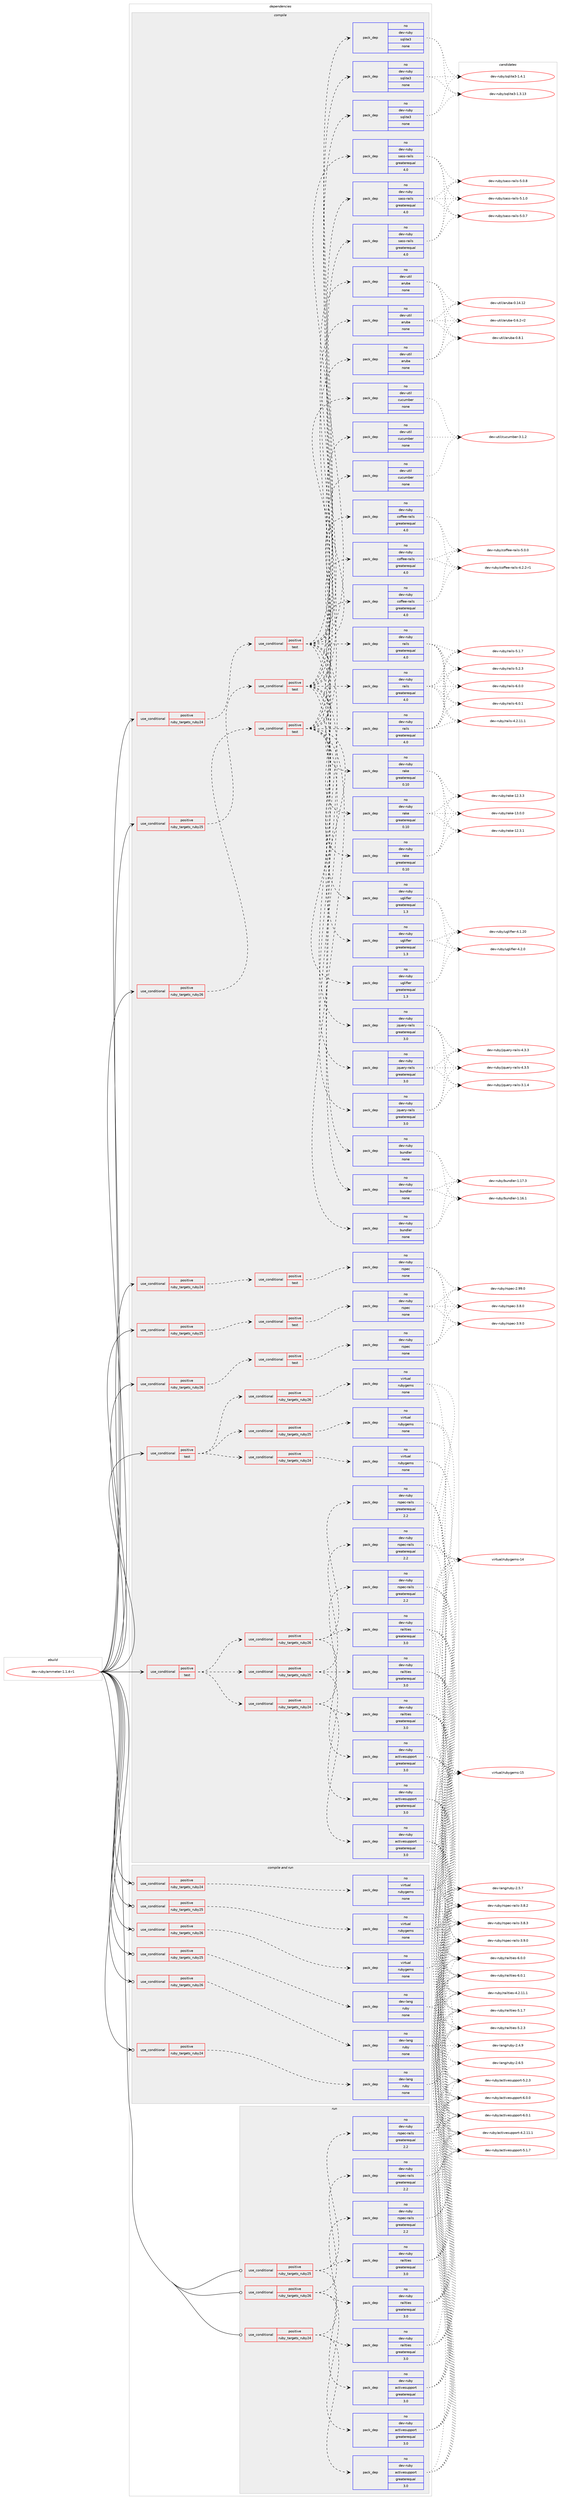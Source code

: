 digraph prolog {

# *************
# Graph options
# *************

newrank=true;
concentrate=true;
compound=true;
graph [rankdir=LR,fontname=Helvetica,fontsize=10,ranksep=1.5];#, ranksep=2.5, nodesep=0.2];
edge  [arrowhead=vee];
node  [fontname=Helvetica,fontsize=10];

# **********
# The ebuild
# **********

subgraph cluster_leftcol {
color=gray;
rank=same;
label=<<i>ebuild</i>>;
id [label="dev-ruby/ammeter-1.1.4-r1", color=red, width=4, href="../dev-ruby/ammeter-1.1.4-r1.svg"];
}

# ****************
# The dependencies
# ****************

subgraph cluster_midcol {
color=gray;
label=<<i>dependencies</i>>;
subgraph cluster_compile {
fillcolor="#eeeeee";
style=filled;
label=<<i>compile</i>>;
subgraph cond157751 {
dependency676249 [label=<<TABLE BORDER="0" CELLBORDER="1" CELLSPACING="0" CELLPADDING="4"><TR><TD ROWSPAN="3" CELLPADDING="10">use_conditional</TD></TR><TR><TD>positive</TD></TR><TR><TD>ruby_targets_ruby24</TD></TR></TABLE>>, shape=none, color=red];
subgraph cond157752 {
dependency676250 [label=<<TABLE BORDER="0" CELLBORDER="1" CELLSPACING="0" CELLPADDING="4"><TR><TD ROWSPAN="3" CELLPADDING="10">use_conditional</TD></TR><TR><TD>positive</TD></TR><TR><TD>test</TD></TR></TABLE>>, shape=none, color=red];
subgraph pack506559 {
dependency676251 [label=<<TABLE BORDER="0" CELLBORDER="1" CELLSPACING="0" CELLPADDING="4" WIDTH="220"><TR><TD ROWSPAN="6" CELLPADDING="30">pack_dep</TD></TR><TR><TD WIDTH="110">no</TD></TR><TR><TD>dev-ruby</TD></TR><TR><TD>rails</TD></TR><TR><TD>greaterequal</TD></TR><TR><TD>4.0</TD></TR></TABLE>>, shape=none, color=blue];
}
dependency676250:e -> dependency676251:w [weight=20,style="dashed",arrowhead="vee"];
subgraph pack506560 {
dependency676252 [label=<<TABLE BORDER="0" CELLBORDER="1" CELLSPACING="0" CELLPADDING="4" WIDTH="220"><TR><TD ROWSPAN="6" CELLPADDING="30">pack_dep</TD></TR><TR><TD WIDTH="110">no</TD></TR><TR><TD>dev-ruby</TD></TR><TR><TD>uglifier</TD></TR><TR><TD>greaterequal</TD></TR><TR><TD>1.3</TD></TR></TABLE>>, shape=none, color=blue];
}
dependency676250:e -> dependency676252:w [weight=20,style="dashed",arrowhead="vee"];
subgraph pack506561 {
dependency676253 [label=<<TABLE BORDER="0" CELLBORDER="1" CELLSPACING="0" CELLPADDING="4" WIDTH="220"><TR><TD ROWSPAN="6" CELLPADDING="30">pack_dep</TD></TR><TR><TD WIDTH="110">no</TD></TR><TR><TD>dev-ruby</TD></TR><TR><TD>rake</TD></TR><TR><TD>greaterequal</TD></TR><TR><TD>0.10</TD></TR></TABLE>>, shape=none, color=blue];
}
dependency676250:e -> dependency676253:w [weight=20,style="dashed",arrowhead="vee"];
subgraph pack506562 {
dependency676254 [label=<<TABLE BORDER="0" CELLBORDER="1" CELLSPACING="0" CELLPADDING="4" WIDTH="220"><TR><TD ROWSPAN="6" CELLPADDING="30">pack_dep</TD></TR><TR><TD WIDTH="110">no</TD></TR><TR><TD>dev-ruby</TD></TR><TR><TD>coffee-rails</TD></TR><TR><TD>greaterequal</TD></TR><TR><TD>4.0</TD></TR></TABLE>>, shape=none, color=blue];
}
dependency676250:e -> dependency676254:w [weight=20,style="dashed",arrowhead="vee"];
subgraph pack506563 {
dependency676255 [label=<<TABLE BORDER="0" CELLBORDER="1" CELLSPACING="0" CELLPADDING="4" WIDTH="220"><TR><TD ROWSPAN="6" CELLPADDING="30">pack_dep</TD></TR><TR><TD WIDTH="110">no</TD></TR><TR><TD>dev-ruby</TD></TR><TR><TD>sass-rails</TD></TR><TR><TD>greaterequal</TD></TR><TR><TD>4.0</TD></TR></TABLE>>, shape=none, color=blue];
}
dependency676250:e -> dependency676255:w [weight=20,style="dashed",arrowhead="vee"];
subgraph pack506564 {
dependency676256 [label=<<TABLE BORDER="0" CELLBORDER="1" CELLSPACING="0" CELLPADDING="4" WIDTH="220"><TR><TD ROWSPAN="6" CELLPADDING="30">pack_dep</TD></TR><TR><TD WIDTH="110">no</TD></TR><TR><TD>dev-ruby</TD></TR><TR><TD>jquery-rails</TD></TR><TR><TD>greaterequal</TD></TR><TR><TD>3.0</TD></TR></TABLE>>, shape=none, color=blue];
}
dependency676250:e -> dependency676256:w [weight=20,style="dashed",arrowhead="vee"];
subgraph pack506565 {
dependency676257 [label=<<TABLE BORDER="0" CELLBORDER="1" CELLSPACING="0" CELLPADDING="4" WIDTH="220"><TR><TD ROWSPAN="6" CELLPADDING="30">pack_dep</TD></TR><TR><TD WIDTH="110">no</TD></TR><TR><TD>dev-util</TD></TR><TR><TD>cucumber</TD></TR><TR><TD>none</TD></TR><TR><TD></TD></TR></TABLE>>, shape=none, color=blue];
}
dependency676250:e -> dependency676257:w [weight=20,style="dashed",arrowhead="vee"];
subgraph pack506566 {
dependency676258 [label=<<TABLE BORDER="0" CELLBORDER="1" CELLSPACING="0" CELLPADDING="4" WIDTH="220"><TR><TD ROWSPAN="6" CELLPADDING="30">pack_dep</TD></TR><TR><TD WIDTH="110">no</TD></TR><TR><TD>dev-util</TD></TR><TR><TD>aruba</TD></TR><TR><TD>none</TD></TR><TR><TD></TD></TR></TABLE>>, shape=none, color=blue];
}
dependency676250:e -> dependency676258:w [weight=20,style="dashed",arrowhead="vee"];
subgraph pack506567 {
dependency676259 [label=<<TABLE BORDER="0" CELLBORDER="1" CELLSPACING="0" CELLPADDING="4" WIDTH="220"><TR><TD ROWSPAN="6" CELLPADDING="30">pack_dep</TD></TR><TR><TD WIDTH="110">no</TD></TR><TR><TD>dev-ruby</TD></TR><TR><TD>sqlite3</TD></TR><TR><TD>none</TD></TR><TR><TD></TD></TR></TABLE>>, shape=none, color=blue];
}
dependency676250:e -> dependency676259:w [weight=20,style="dashed",arrowhead="vee"];
subgraph pack506568 {
dependency676260 [label=<<TABLE BORDER="0" CELLBORDER="1" CELLSPACING="0" CELLPADDING="4" WIDTH="220"><TR><TD ROWSPAN="6" CELLPADDING="30">pack_dep</TD></TR><TR><TD WIDTH="110">no</TD></TR><TR><TD>dev-ruby</TD></TR><TR><TD>bundler</TD></TR><TR><TD>none</TD></TR><TR><TD></TD></TR></TABLE>>, shape=none, color=blue];
}
dependency676250:e -> dependency676260:w [weight=20,style="dashed",arrowhead="vee"];
}
dependency676249:e -> dependency676250:w [weight=20,style="dashed",arrowhead="vee"];
}
id:e -> dependency676249:w [weight=20,style="solid",arrowhead="vee"];
subgraph cond157753 {
dependency676261 [label=<<TABLE BORDER="0" CELLBORDER="1" CELLSPACING="0" CELLPADDING="4"><TR><TD ROWSPAN="3" CELLPADDING="10">use_conditional</TD></TR><TR><TD>positive</TD></TR><TR><TD>ruby_targets_ruby24</TD></TR></TABLE>>, shape=none, color=red];
subgraph cond157754 {
dependency676262 [label=<<TABLE BORDER="0" CELLBORDER="1" CELLSPACING="0" CELLPADDING="4"><TR><TD ROWSPAN="3" CELLPADDING="10">use_conditional</TD></TR><TR><TD>positive</TD></TR><TR><TD>test</TD></TR></TABLE>>, shape=none, color=red];
subgraph pack506569 {
dependency676263 [label=<<TABLE BORDER="0" CELLBORDER="1" CELLSPACING="0" CELLPADDING="4" WIDTH="220"><TR><TD ROWSPAN="6" CELLPADDING="30">pack_dep</TD></TR><TR><TD WIDTH="110">no</TD></TR><TR><TD>dev-ruby</TD></TR><TR><TD>rspec</TD></TR><TR><TD>none</TD></TR><TR><TD></TD></TR></TABLE>>, shape=none, color=blue];
}
dependency676262:e -> dependency676263:w [weight=20,style="dashed",arrowhead="vee"];
}
dependency676261:e -> dependency676262:w [weight=20,style="dashed",arrowhead="vee"];
}
id:e -> dependency676261:w [weight=20,style="solid",arrowhead="vee"];
subgraph cond157755 {
dependency676264 [label=<<TABLE BORDER="0" CELLBORDER="1" CELLSPACING="0" CELLPADDING="4"><TR><TD ROWSPAN="3" CELLPADDING="10">use_conditional</TD></TR><TR><TD>positive</TD></TR><TR><TD>ruby_targets_ruby25</TD></TR></TABLE>>, shape=none, color=red];
subgraph cond157756 {
dependency676265 [label=<<TABLE BORDER="0" CELLBORDER="1" CELLSPACING="0" CELLPADDING="4"><TR><TD ROWSPAN="3" CELLPADDING="10">use_conditional</TD></TR><TR><TD>positive</TD></TR><TR><TD>test</TD></TR></TABLE>>, shape=none, color=red];
subgraph pack506570 {
dependency676266 [label=<<TABLE BORDER="0" CELLBORDER="1" CELLSPACING="0" CELLPADDING="4" WIDTH="220"><TR><TD ROWSPAN="6" CELLPADDING="30">pack_dep</TD></TR><TR><TD WIDTH="110">no</TD></TR><TR><TD>dev-ruby</TD></TR><TR><TD>rails</TD></TR><TR><TD>greaterequal</TD></TR><TR><TD>4.0</TD></TR></TABLE>>, shape=none, color=blue];
}
dependency676265:e -> dependency676266:w [weight=20,style="dashed",arrowhead="vee"];
subgraph pack506571 {
dependency676267 [label=<<TABLE BORDER="0" CELLBORDER="1" CELLSPACING="0" CELLPADDING="4" WIDTH="220"><TR><TD ROWSPAN="6" CELLPADDING="30">pack_dep</TD></TR><TR><TD WIDTH="110">no</TD></TR><TR><TD>dev-ruby</TD></TR><TR><TD>uglifier</TD></TR><TR><TD>greaterequal</TD></TR><TR><TD>1.3</TD></TR></TABLE>>, shape=none, color=blue];
}
dependency676265:e -> dependency676267:w [weight=20,style="dashed",arrowhead="vee"];
subgraph pack506572 {
dependency676268 [label=<<TABLE BORDER="0" CELLBORDER="1" CELLSPACING="0" CELLPADDING="4" WIDTH="220"><TR><TD ROWSPAN="6" CELLPADDING="30">pack_dep</TD></TR><TR><TD WIDTH="110">no</TD></TR><TR><TD>dev-ruby</TD></TR><TR><TD>rake</TD></TR><TR><TD>greaterequal</TD></TR><TR><TD>0.10</TD></TR></TABLE>>, shape=none, color=blue];
}
dependency676265:e -> dependency676268:w [weight=20,style="dashed",arrowhead="vee"];
subgraph pack506573 {
dependency676269 [label=<<TABLE BORDER="0" CELLBORDER="1" CELLSPACING="0" CELLPADDING="4" WIDTH="220"><TR><TD ROWSPAN="6" CELLPADDING="30">pack_dep</TD></TR><TR><TD WIDTH="110">no</TD></TR><TR><TD>dev-ruby</TD></TR><TR><TD>coffee-rails</TD></TR><TR><TD>greaterequal</TD></TR><TR><TD>4.0</TD></TR></TABLE>>, shape=none, color=blue];
}
dependency676265:e -> dependency676269:w [weight=20,style="dashed",arrowhead="vee"];
subgraph pack506574 {
dependency676270 [label=<<TABLE BORDER="0" CELLBORDER="1" CELLSPACING="0" CELLPADDING="4" WIDTH="220"><TR><TD ROWSPAN="6" CELLPADDING="30">pack_dep</TD></TR><TR><TD WIDTH="110">no</TD></TR><TR><TD>dev-ruby</TD></TR><TR><TD>sass-rails</TD></TR><TR><TD>greaterequal</TD></TR><TR><TD>4.0</TD></TR></TABLE>>, shape=none, color=blue];
}
dependency676265:e -> dependency676270:w [weight=20,style="dashed",arrowhead="vee"];
subgraph pack506575 {
dependency676271 [label=<<TABLE BORDER="0" CELLBORDER="1" CELLSPACING="0" CELLPADDING="4" WIDTH="220"><TR><TD ROWSPAN="6" CELLPADDING="30">pack_dep</TD></TR><TR><TD WIDTH="110">no</TD></TR><TR><TD>dev-ruby</TD></TR><TR><TD>jquery-rails</TD></TR><TR><TD>greaterequal</TD></TR><TR><TD>3.0</TD></TR></TABLE>>, shape=none, color=blue];
}
dependency676265:e -> dependency676271:w [weight=20,style="dashed",arrowhead="vee"];
subgraph pack506576 {
dependency676272 [label=<<TABLE BORDER="0" CELLBORDER="1" CELLSPACING="0" CELLPADDING="4" WIDTH="220"><TR><TD ROWSPAN="6" CELLPADDING="30">pack_dep</TD></TR><TR><TD WIDTH="110">no</TD></TR><TR><TD>dev-util</TD></TR><TR><TD>cucumber</TD></TR><TR><TD>none</TD></TR><TR><TD></TD></TR></TABLE>>, shape=none, color=blue];
}
dependency676265:e -> dependency676272:w [weight=20,style="dashed",arrowhead="vee"];
subgraph pack506577 {
dependency676273 [label=<<TABLE BORDER="0" CELLBORDER="1" CELLSPACING="0" CELLPADDING="4" WIDTH="220"><TR><TD ROWSPAN="6" CELLPADDING="30">pack_dep</TD></TR><TR><TD WIDTH="110">no</TD></TR><TR><TD>dev-util</TD></TR><TR><TD>aruba</TD></TR><TR><TD>none</TD></TR><TR><TD></TD></TR></TABLE>>, shape=none, color=blue];
}
dependency676265:e -> dependency676273:w [weight=20,style="dashed",arrowhead="vee"];
subgraph pack506578 {
dependency676274 [label=<<TABLE BORDER="0" CELLBORDER="1" CELLSPACING="0" CELLPADDING="4" WIDTH="220"><TR><TD ROWSPAN="6" CELLPADDING="30">pack_dep</TD></TR><TR><TD WIDTH="110">no</TD></TR><TR><TD>dev-ruby</TD></TR><TR><TD>sqlite3</TD></TR><TR><TD>none</TD></TR><TR><TD></TD></TR></TABLE>>, shape=none, color=blue];
}
dependency676265:e -> dependency676274:w [weight=20,style="dashed",arrowhead="vee"];
subgraph pack506579 {
dependency676275 [label=<<TABLE BORDER="0" CELLBORDER="1" CELLSPACING="0" CELLPADDING="4" WIDTH="220"><TR><TD ROWSPAN="6" CELLPADDING="30">pack_dep</TD></TR><TR><TD WIDTH="110">no</TD></TR><TR><TD>dev-ruby</TD></TR><TR><TD>bundler</TD></TR><TR><TD>none</TD></TR><TR><TD></TD></TR></TABLE>>, shape=none, color=blue];
}
dependency676265:e -> dependency676275:w [weight=20,style="dashed",arrowhead="vee"];
}
dependency676264:e -> dependency676265:w [weight=20,style="dashed",arrowhead="vee"];
}
id:e -> dependency676264:w [weight=20,style="solid",arrowhead="vee"];
subgraph cond157757 {
dependency676276 [label=<<TABLE BORDER="0" CELLBORDER="1" CELLSPACING="0" CELLPADDING="4"><TR><TD ROWSPAN="3" CELLPADDING="10">use_conditional</TD></TR><TR><TD>positive</TD></TR><TR><TD>ruby_targets_ruby25</TD></TR></TABLE>>, shape=none, color=red];
subgraph cond157758 {
dependency676277 [label=<<TABLE BORDER="0" CELLBORDER="1" CELLSPACING="0" CELLPADDING="4"><TR><TD ROWSPAN="3" CELLPADDING="10">use_conditional</TD></TR><TR><TD>positive</TD></TR><TR><TD>test</TD></TR></TABLE>>, shape=none, color=red];
subgraph pack506580 {
dependency676278 [label=<<TABLE BORDER="0" CELLBORDER="1" CELLSPACING="0" CELLPADDING="4" WIDTH="220"><TR><TD ROWSPAN="6" CELLPADDING="30">pack_dep</TD></TR><TR><TD WIDTH="110">no</TD></TR><TR><TD>dev-ruby</TD></TR><TR><TD>rspec</TD></TR><TR><TD>none</TD></TR><TR><TD></TD></TR></TABLE>>, shape=none, color=blue];
}
dependency676277:e -> dependency676278:w [weight=20,style="dashed",arrowhead="vee"];
}
dependency676276:e -> dependency676277:w [weight=20,style="dashed",arrowhead="vee"];
}
id:e -> dependency676276:w [weight=20,style="solid",arrowhead="vee"];
subgraph cond157759 {
dependency676279 [label=<<TABLE BORDER="0" CELLBORDER="1" CELLSPACING="0" CELLPADDING="4"><TR><TD ROWSPAN="3" CELLPADDING="10">use_conditional</TD></TR><TR><TD>positive</TD></TR><TR><TD>ruby_targets_ruby26</TD></TR></TABLE>>, shape=none, color=red];
subgraph cond157760 {
dependency676280 [label=<<TABLE BORDER="0" CELLBORDER="1" CELLSPACING="0" CELLPADDING="4"><TR><TD ROWSPAN="3" CELLPADDING="10">use_conditional</TD></TR><TR><TD>positive</TD></TR><TR><TD>test</TD></TR></TABLE>>, shape=none, color=red];
subgraph pack506581 {
dependency676281 [label=<<TABLE BORDER="0" CELLBORDER="1" CELLSPACING="0" CELLPADDING="4" WIDTH="220"><TR><TD ROWSPAN="6" CELLPADDING="30">pack_dep</TD></TR><TR><TD WIDTH="110">no</TD></TR><TR><TD>dev-ruby</TD></TR><TR><TD>rails</TD></TR><TR><TD>greaterequal</TD></TR><TR><TD>4.0</TD></TR></TABLE>>, shape=none, color=blue];
}
dependency676280:e -> dependency676281:w [weight=20,style="dashed",arrowhead="vee"];
subgraph pack506582 {
dependency676282 [label=<<TABLE BORDER="0" CELLBORDER="1" CELLSPACING="0" CELLPADDING="4" WIDTH="220"><TR><TD ROWSPAN="6" CELLPADDING="30">pack_dep</TD></TR><TR><TD WIDTH="110">no</TD></TR><TR><TD>dev-ruby</TD></TR><TR><TD>uglifier</TD></TR><TR><TD>greaterequal</TD></TR><TR><TD>1.3</TD></TR></TABLE>>, shape=none, color=blue];
}
dependency676280:e -> dependency676282:w [weight=20,style="dashed",arrowhead="vee"];
subgraph pack506583 {
dependency676283 [label=<<TABLE BORDER="0" CELLBORDER="1" CELLSPACING="0" CELLPADDING="4" WIDTH="220"><TR><TD ROWSPAN="6" CELLPADDING="30">pack_dep</TD></TR><TR><TD WIDTH="110">no</TD></TR><TR><TD>dev-ruby</TD></TR><TR><TD>rake</TD></TR><TR><TD>greaterequal</TD></TR><TR><TD>0.10</TD></TR></TABLE>>, shape=none, color=blue];
}
dependency676280:e -> dependency676283:w [weight=20,style="dashed",arrowhead="vee"];
subgraph pack506584 {
dependency676284 [label=<<TABLE BORDER="0" CELLBORDER="1" CELLSPACING="0" CELLPADDING="4" WIDTH="220"><TR><TD ROWSPAN="6" CELLPADDING="30">pack_dep</TD></TR><TR><TD WIDTH="110">no</TD></TR><TR><TD>dev-ruby</TD></TR><TR><TD>coffee-rails</TD></TR><TR><TD>greaterequal</TD></TR><TR><TD>4.0</TD></TR></TABLE>>, shape=none, color=blue];
}
dependency676280:e -> dependency676284:w [weight=20,style="dashed",arrowhead="vee"];
subgraph pack506585 {
dependency676285 [label=<<TABLE BORDER="0" CELLBORDER="1" CELLSPACING="0" CELLPADDING="4" WIDTH="220"><TR><TD ROWSPAN="6" CELLPADDING="30">pack_dep</TD></TR><TR><TD WIDTH="110">no</TD></TR><TR><TD>dev-ruby</TD></TR><TR><TD>sass-rails</TD></TR><TR><TD>greaterequal</TD></TR><TR><TD>4.0</TD></TR></TABLE>>, shape=none, color=blue];
}
dependency676280:e -> dependency676285:w [weight=20,style="dashed",arrowhead="vee"];
subgraph pack506586 {
dependency676286 [label=<<TABLE BORDER="0" CELLBORDER="1" CELLSPACING="0" CELLPADDING="4" WIDTH="220"><TR><TD ROWSPAN="6" CELLPADDING="30">pack_dep</TD></TR><TR><TD WIDTH="110">no</TD></TR><TR><TD>dev-ruby</TD></TR><TR><TD>jquery-rails</TD></TR><TR><TD>greaterequal</TD></TR><TR><TD>3.0</TD></TR></TABLE>>, shape=none, color=blue];
}
dependency676280:e -> dependency676286:w [weight=20,style="dashed",arrowhead="vee"];
subgraph pack506587 {
dependency676287 [label=<<TABLE BORDER="0" CELLBORDER="1" CELLSPACING="0" CELLPADDING="4" WIDTH="220"><TR><TD ROWSPAN="6" CELLPADDING="30">pack_dep</TD></TR><TR><TD WIDTH="110">no</TD></TR><TR><TD>dev-util</TD></TR><TR><TD>cucumber</TD></TR><TR><TD>none</TD></TR><TR><TD></TD></TR></TABLE>>, shape=none, color=blue];
}
dependency676280:e -> dependency676287:w [weight=20,style="dashed",arrowhead="vee"];
subgraph pack506588 {
dependency676288 [label=<<TABLE BORDER="0" CELLBORDER="1" CELLSPACING="0" CELLPADDING="4" WIDTH="220"><TR><TD ROWSPAN="6" CELLPADDING="30">pack_dep</TD></TR><TR><TD WIDTH="110">no</TD></TR><TR><TD>dev-util</TD></TR><TR><TD>aruba</TD></TR><TR><TD>none</TD></TR><TR><TD></TD></TR></TABLE>>, shape=none, color=blue];
}
dependency676280:e -> dependency676288:w [weight=20,style="dashed",arrowhead="vee"];
subgraph pack506589 {
dependency676289 [label=<<TABLE BORDER="0" CELLBORDER="1" CELLSPACING="0" CELLPADDING="4" WIDTH="220"><TR><TD ROWSPAN="6" CELLPADDING="30">pack_dep</TD></TR><TR><TD WIDTH="110">no</TD></TR><TR><TD>dev-ruby</TD></TR><TR><TD>sqlite3</TD></TR><TR><TD>none</TD></TR><TR><TD></TD></TR></TABLE>>, shape=none, color=blue];
}
dependency676280:e -> dependency676289:w [weight=20,style="dashed",arrowhead="vee"];
subgraph pack506590 {
dependency676290 [label=<<TABLE BORDER="0" CELLBORDER="1" CELLSPACING="0" CELLPADDING="4" WIDTH="220"><TR><TD ROWSPAN="6" CELLPADDING="30">pack_dep</TD></TR><TR><TD WIDTH="110">no</TD></TR><TR><TD>dev-ruby</TD></TR><TR><TD>bundler</TD></TR><TR><TD>none</TD></TR><TR><TD></TD></TR></TABLE>>, shape=none, color=blue];
}
dependency676280:e -> dependency676290:w [weight=20,style="dashed",arrowhead="vee"];
}
dependency676279:e -> dependency676280:w [weight=20,style="dashed",arrowhead="vee"];
}
id:e -> dependency676279:w [weight=20,style="solid",arrowhead="vee"];
subgraph cond157761 {
dependency676291 [label=<<TABLE BORDER="0" CELLBORDER="1" CELLSPACING="0" CELLPADDING="4"><TR><TD ROWSPAN="3" CELLPADDING="10">use_conditional</TD></TR><TR><TD>positive</TD></TR><TR><TD>ruby_targets_ruby26</TD></TR></TABLE>>, shape=none, color=red];
subgraph cond157762 {
dependency676292 [label=<<TABLE BORDER="0" CELLBORDER="1" CELLSPACING="0" CELLPADDING="4"><TR><TD ROWSPAN="3" CELLPADDING="10">use_conditional</TD></TR><TR><TD>positive</TD></TR><TR><TD>test</TD></TR></TABLE>>, shape=none, color=red];
subgraph pack506591 {
dependency676293 [label=<<TABLE BORDER="0" CELLBORDER="1" CELLSPACING="0" CELLPADDING="4" WIDTH="220"><TR><TD ROWSPAN="6" CELLPADDING="30">pack_dep</TD></TR><TR><TD WIDTH="110">no</TD></TR><TR><TD>dev-ruby</TD></TR><TR><TD>rspec</TD></TR><TR><TD>none</TD></TR><TR><TD></TD></TR></TABLE>>, shape=none, color=blue];
}
dependency676292:e -> dependency676293:w [weight=20,style="dashed",arrowhead="vee"];
}
dependency676291:e -> dependency676292:w [weight=20,style="dashed",arrowhead="vee"];
}
id:e -> dependency676291:w [weight=20,style="solid",arrowhead="vee"];
subgraph cond157763 {
dependency676294 [label=<<TABLE BORDER="0" CELLBORDER="1" CELLSPACING="0" CELLPADDING="4"><TR><TD ROWSPAN="3" CELLPADDING="10">use_conditional</TD></TR><TR><TD>positive</TD></TR><TR><TD>test</TD></TR></TABLE>>, shape=none, color=red];
subgraph cond157764 {
dependency676295 [label=<<TABLE BORDER="0" CELLBORDER="1" CELLSPACING="0" CELLPADDING="4"><TR><TD ROWSPAN="3" CELLPADDING="10">use_conditional</TD></TR><TR><TD>positive</TD></TR><TR><TD>ruby_targets_ruby24</TD></TR></TABLE>>, shape=none, color=red];
subgraph pack506592 {
dependency676296 [label=<<TABLE BORDER="0" CELLBORDER="1" CELLSPACING="0" CELLPADDING="4" WIDTH="220"><TR><TD ROWSPAN="6" CELLPADDING="30">pack_dep</TD></TR><TR><TD WIDTH="110">no</TD></TR><TR><TD>dev-ruby</TD></TR><TR><TD>activesupport</TD></TR><TR><TD>greaterequal</TD></TR><TR><TD>3.0</TD></TR></TABLE>>, shape=none, color=blue];
}
dependency676295:e -> dependency676296:w [weight=20,style="dashed",arrowhead="vee"];
subgraph pack506593 {
dependency676297 [label=<<TABLE BORDER="0" CELLBORDER="1" CELLSPACING="0" CELLPADDING="4" WIDTH="220"><TR><TD ROWSPAN="6" CELLPADDING="30">pack_dep</TD></TR><TR><TD WIDTH="110">no</TD></TR><TR><TD>dev-ruby</TD></TR><TR><TD>railties</TD></TR><TR><TD>greaterequal</TD></TR><TR><TD>3.0</TD></TR></TABLE>>, shape=none, color=blue];
}
dependency676295:e -> dependency676297:w [weight=20,style="dashed",arrowhead="vee"];
subgraph pack506594 {
dependency676298 [label=<<TABLE BORDER="0" CELLBORDER="1" CELLSPACING="0" CELLPADDING="4" WIDTH="220"><TR><TD ROWSPAN="6" CELLPADDING="30">pack_dep</TD></TR><TR><TD WIDTH="110">no</TD></TR><TR><TD>dev-ruby</TD></TR><TR><TD>rspec-rails</TD></TR><TR><TD>greaterequal</TD></TR><TR><TD>2.2</TD></TR></TABLE>>, shape=none, color=blue];
}
dependency676295:e -> dependency676298:w [weight=20,style="dashed",arrowhead="vee"];
}
dependency676294:e -> dependency676295:w [weight=20,style="dashed",arrowhead="vee"];
subgraph cond157765 {
dependency676299 [label=<<TABLE BORDER="0" CELLBORDER="1" CELLSPACING="0" CELLPADDING="4"><TR><TD ROWSPAN="3" CELLPADDING="10">use_conditional</TD></TR><TR><TD>positive</TD></TR><TR><TD>ruby_targets_ruby25</TD></TR></TABLE>>, shape=none, color=red];
subgraph pack506595 {
dependency676300 [label=<<TABLE BORDER="0" CELLBORDER="1" CELLSPACING="0" CELLPADDING="4" WIDTH="220"><TR><TD ROWSPAN="6" CELLPADDING="30">pack_dep</TD></TR><TR><TD WIDTH="110">no</TD></TR><TR><TD>dev-ruby</TD></TR><TR><TD>activesupport</TD></TR><TR><TD>greaterequal</TD></TR><TR><TD>3.0</TD></TR></TABLE>>, shape=none, color=blue];
}
dependency676299:e -> dependency676300:w [weight=20,style="dashed",arrowhead="vee"];
subgraph pack506596 {
dependency676301 [label=<<TABLE BORDER="0" CELLBORDER="1" CELLSPACING="0" CELLPADDING="4" WIDTH="220"><TR><TD ROWSPAN="6" CELLPADDING="30">pack_dep</TD></TR><TR><TD WIDTH="110">no</TD></TR><TR><TD>dev-ruby</TD></TR><TR><TD>railties</TD></TR><TR><TD>greaterequal</TD></TR><TR><TD>3.0</TD></TR></TABLE>>, shape=none, color=blue];
}
dependency676299:e -> dependency676301:w [weight=20,style="dashed",arrowhead="vee"];
subgraph pack506597 {
dependency676302 [label=<<TABLE BORDER="0" CELLBORDER="1" CELLSPACING="0" CELLPADDING="4" WIDTH="220"><TR><TD ROWSPAN="6" CELLPADDING="30">pack_dep</TD></TR><TR><TD WIDTH="110">no</TD></TR><TR><TD>dev-ruby</TD></TR><TR><TD>rspec-rails</TD></TR><TR><TD>greaterequal</TD></TR><TR><TD>2.2</TD></TR></TABLE>>, shape=none, color=blue];
}
dependency676299:e -> dependency676302:w [weight=20,style="dashed",arrowhead="vee"];
}
dependency676294:e -> dependency676299:w [weight=20,style="dashed",arrowhead="vee"];
subgraph cond157766 {
dependency676303 [label=<<TABLE BORDER="0" CELLBORDER="1" CELLSPACING="0" CELLPADDING="4"><TR><TD ROWSPAN="3" CELLPADDING="10">use_conditional</TD></TR><TR><TD>positive</TD></TR><TR><TD>ruby_targets_ruby26</TD></TR></TABLE>>, shape=none, color=red];
subgraph pack506598 {
dependency676304 [label=<<TABLE BORDER="0" CELLBORDER="1" CELLSPACING="0" CELLPADDING="4" WIDTH="220"><TR><TD ROWSPAN="6" CELLPADDING="30">pack_dep</TD></TR><TR><TD WIDTH="110">no</TD></TR><TR><TD>dev-ruby</TD></TR><TR><TD>activesupport</TD></TR><TR><TD>greaterequal</TD></TR><TR><TD>3.0</TD></TR></TABLE>>, shape=none, color=blue];
}
dependency676303:e -> dependency676304:w [weight=20,style="dashed",arrowhead="vee"];
subgraph pack506599 {
dependency676305 [label=<<TABLE BORDER="0" CELLBORDER="1" CELLSPACING="0" CELLPADDING="4" WIDTH="220"><TR><TD ROWSPAN="6" CELLPADDING="30">pack_dep</TD></TR><TR><TD WIDTH="110">no</TD></TR><TR><TD>dev-ruby</TD></TR><TR><TD>railties</TD></TR><TR><TD>greaterequal</TD></TR><TR><TD>3.0</TD></TR></TABLE>>, shape=none, color=blue];
}
dependency676303:e -> dependency676305:w [weight=20,style="dashed",arrowhead="vee"];
subgraph pack506600 {
dependency676306 [label=<<TABLE BORDER="0" CELLBORDER="1" CELLSPACING="0" CELLPADDING="4" WIDTH="220"><TR><TD ROWSPAN="6" CELLPADDING="30">pack_dep</TD></TR><TR><TD WIDTH="110">no</TD></TR><TR><TD>dev-ruby</TD></TR><TR><TD>rspec-rails</TD></TR><TR><TD>greaterequal</TD></TR><TR><TD>2.2</TD></TR></TABLE>>, shape=none, color=blue];
}
dependency676303:e -> dependency676306:w [weight=20,style="dashed",arrowhead="vee"];
}
dependency676294:e -> dependency676303:w [weight=20,style="dashed",arrowhead="vee"];
}
id:e -> dependency676294:w [weight=20,style="solid",arrowhead="vee"];
subgraph cond157767 {
dependency676307 [label=<<TABLE BORDER="0" CELLBORDER="1" CELLSPACING="0" CELLPADDING="4"><TR><TD ROWSPAN="3" CELLPADDING="10">use_conditional</TD></TR><TR><TD>positive</TD></TR><TR><TD>test</TD></TR></TABLE>>, shape=none, color=red];
subgraph cond157768 {
dependency676308 [label=<<TABLE BORDER="0" CELLBORDER="1" CELLSPACING="0" CELLPADDING="4"><TR><TD ROWSPAN="3" CELLPADDING="10">use_conditional</TD></TR><TR><TD>positive</TD></TR><TR><TD>ruby_targets_ruby24</TD></TR></TABLE>>, shape=none, color=red];
subgraph pack506601 {
dependency676309 [label=<<TABLE BORDER="0" CELLBORDER="1" CELLSPACING="0" CELLPADDING="4" WIDTH="220"><TR><TD ROWSPAN="6" CELLPADDING="30">pack_dep</TD></TR><TR><TD WIDTH="110">no</TD></TR><TR><TD>virtual</TD></TR><TR><TD>rubygems</TD></TR><TR><TD>none</TD></TR><TR><TD></TD></TR></TABLE>>, shape=none, color=blue];
}
dependency676308:e -> dependency676309:w [weight=20,style="dashed",arrowhead="vee"];
}
dependency676307:e -> dependency676308:w [weight=20,style="dashed",arrowhead="vee"];
subgraph cond157769 {
dependency676310 [label=<<TABLE BORDER="0" CELLBORDER="1" CELLSPACING="0" CELLPADDING="4"><TR><TD ROWSPAN="3" CELLPADDING="10">use_conditional</TD></TR><TR><TD>positive</TD></TR><TR><TD>ruby_targets_ruby25</TD></TR></TABLE>>, shape=none, color=red];
subgraph pack506602 {
dependency676311 [label=<<TABLE BORDER="0" CELLBORDER="1" CELLSPACING="0" CELLPADDING="4" WIDTH="220"><TR><TD ROWSPAN="6" CELLPADDING="30">pack_dep</TD></TR><TR><TD WIDTH="110">no</TD></TR><TR><TD>virtual</TD></TR><TR><TD>rubygems</TD></TR><TR><TD>none</TD></TR><TR><TD></TD></TR></TABLE>>, shape=none, color=blue];
}
dependency676310:e -> dependency676311:w [weight=20,style="dashed",arrowhead="vee"];
}
dependency676307:e -> dependency676310:w [weight=20,style="dashed",arrowhead="vee"];
subgraph cond157770 {
dependency676312 [label=<<TABLE BORDER="0" CELLBORDER="1" CELLSPACING="0" CELLPADDING="4"><TR><TD ROWSPAN="3" CELLPADDING="10">use_conditional</TD></TR><TR><TD>positive</TD></TR><TR><TD>ruby_targets_ruby26</TD></TR></TABLE>>, shape=none, color=red];
subgraph pack506603 {
dependency676313 [label=<<TABLE BORDER="0" CELLBORDER="1" CELLSPACING="0" CELLPADDING="4" WIDTH="220"><TR><TD ROWSPAN="6" CELLPADDING="30">pack_dep</TD></TR><TR><TD WIDTH="110">no</TD></TR><TR><TD>virtual</TD></TR><TR><TD>rubygems</TD></TR><TR><TD>none</TD></TR><TR><TD></TD></TR></TABLE>>, shape=none, color=blue];
}
dependency676312:e -> dependency676313:w [weight=20,style="dashed",arrowhead="vee"];
}
dependency676307:e -> dependency676312:w [weight=20,style="dashed",arrowhead="vee"];
}
id:e -> dependency676307:w [weight=20,style="solid",arrowhead="vee"];
}
subgraph cluster_compileandrun {
fillcolor="#eeeeee";
style=filled;
label=<<i>compile and run</i>>;
subgraph cond157771 {
dependency676314 [label=<<TABLE BORDER="0" CELLBORDER="1" CELLSPACING="0" CELLPADDING="4"><TR><TD ROWSPAN="3" CELLPADDING="10">use_conditional</TD></TR><TR><TD>positive</TD></TR><TR><TD>ruby_targets_ruby24</TD></TR></TABLE>>, shape=none, color=red];
subgraph pack506604 {
dependency676315 [label=<<TABLE BORDER="0" CELLBORDER="1" CELLSPACING="0" CELLPADDING="4" WIDTH="220"><TR><TD ROWSPAN="6" CELLPADDING="30">pack_dep</TD></TR><TR><TD WIDTH="110">no</TD></TR><TR><TD>dev-lang</TD></TR><TR><TD>ruby</TD></TR><TR><TD>none</TD></TR><TR><TD></TD></TR></TABLE>>, shape=none, color=blue];
}
dependency676314:e -> dependency676315:w [weight=20,style="dashed",arrowhead="vee"];
}
id:e -> dependency676314:w [weight=20,style="solid",arrowhead="odotvee"];
subgraph cond157772 {
dependency676316 [label=<<TABLE BORDER="0" CELLBORDER="1" CELLSPACING="0" CELLPADDING="4"><TR><TD ROWSPAN="3" CELLPADDING="10">use_conditional</TD></TR><TR><TD>positive</TD></TR><TR><TD>ruby_targets_ruby24</TD></TR></TABLE>>, shape=none, color=red];
subgraph pack506605 {
dependency676317 [label=<<TABLE BORDER="0" CELLBORDER="1" CELLSPACING="0" CELLPADDING="4" WIDTH="220"><TR><TD ROWSPAN="6" CELLPADDING="30">pack_dep</TD></TR><TR><TD WIDTH="110">no</TD></TR><TR><TD>virtual</TD></TR><TR><TD>rubygems</TD></TR><TR><TD>none</TD></TR><TR><TD></TD></TR></TABLE>>, shape=none, color=blue];
}
dependency676316:e -> dependency676317:w [weight=20,style="dashed",arrowhead="vee"];
}
id:e -> dependency676316:w [weight=20,style="solid",arrowhead="odotvee"];
subgraph cond157773 {
dependency676318 [label=<<TABLE BORDER="0" CELLBORDER="1" CELLSPACING="0" CELLPADDING="4"><TR><TD ROWSPAN="3" CELLPADDING="10">use_conditional</TD></TR><TR><TD>positive</TD></TR><TR><TD>ruby_targets_ruby25</TD></TR></TABLE>>, shape=none, color=red];
subgraph pack506606 {
dependency676319 [label=<<TABLE BORDER="0" CELLBORDER="1" CELLSPACING="0" CELLPADDING="4" WIDTH="220"><TR><TD ROWSPAN="6" CELLPADDING="30">pack_dep</TD></TR><TR><TD WIDTH="110">no</TD></TR><TR><TD>dev-lang</TD></TR><TR><TD>ruby</TD></TR><TR><TD>none</TD></TR><TR><TD></TD></TR></TABLE>>, shape=none, color=blue];
}
dependency676318:e -> dependency676319:w [weight=20,style="dashed",arrowhead="vee"];
}
id:e -> dependency676318:w [weight=20,style="solid",arrowhead="odotvee"];
subgraph cond157774 {
dependency676320 [label=<<TABLE BORDER="0" CELLBORDER="1" CELLSPACING="0" CELLPADDING="4"><TR><TD ROWSPAN="3" CELLPADDING="10">use_conditional</TD></TR><TR><TD>positive</TD></TR><TR><TD>ruby_targets_ruby25</TD></TR></TABLE>>, shape=none, color=red];
subgraph pack506607 {
dependency676321 [label=<<TABLE BORDER="0" CELLBORDER="1" CELLSPACING="0" CELLPADDING="4" WIDTH="220"><TR><TD ROWSPAN="6" CELLPADDING="30">pack_dep</TD></TR><TR><TD WIDTH="110">no</TD></TR><TR><TD>virtual</TD></TR><TR><TD>rubygems</TD></TR><TR><TD>none</TD></TR><TR><TD></TD></TR></TABLE>>, shape=none, color=blue];
}
dependency676320:e -> dependency676321:w [weight=20,style="dashed",arrowhead="vee"];
}
id:e -> dependency676320:w [weight=20,style="solid",arrowhead="odotvee"];
subgraph cond157775 {
dependency676322 [label=<<TABLE BORDER="0" CELLBORDER="1" CELLSPACING="0" CELLPADDING="4"><TR><TD ROWSPAN="3" CELLPADDING="10">use_conditional</TD></TR><TR><TD>positive</TD></TR><TR><TD>ruby_targets_ruby26</TD></TR></TABLE>>, shape=none, color=red];
subgraph pack506608 {
dependency676323 [label=<<TABLE BORDER="0" CELLBORDER="1" CELLSPACING="0" CELLPADDING="4" WIDTH="220"><TR><TD ROWSPAN="6" CELLPADDING="30">pack_dep</TD></TR><TR><TD WIDTH="110">no</TD></TR><TR><TD>dev-lang</TD></TR><TR><TD>ruby</TD></TR><TR><TD>none</TD></TR><TR><TD></TD></TR></TABLE>>, shape=none, color=blue];
}
dependency676322:e -> dependency676323:w [weight=20,style="dashed",arrowhead="vee"];
}
id:e -> dependency676322:w [weight=20,style="solid",arrowhead="odotvee"];
subgraph cond157776 {
dependency676324 [label=<<TABLE BORDER="0" CELLBORDER="1" CELLSPACING="0" CELLPADDING="4"><TR><TD ROWSPAN="3" CELLPADDING="10">use_conditional</TD></TR><TR><TD>positive</TD></TR><TR><TD>ruby_targets_ruby26</TD></TR></TABLE>>, shape=none, color=red];
subgraph pack506609 {
dependency676325 [label=<<TABLE BORDER="0" CELLBORDER="1" CELLSPACING="0" CELLPADDING="4" WIDTH="220"><TR><TD ROWSPAN="6" CELLPADDING="30">pack_dep</TD></TR><TR><TD WIDTH="110">no</TD></TR><TR><TD>virtual</TD></TR><TR><TD>rubygems</TD></TR><TR><TD>none</TD></TR><TR><TD></TD></TR></TABLE>>, shape=none, color=blue];
}
dependency676324:e -> dependency676325:w [weight=20,style="dashed",arrowhead="vee"];
}
id:e -> dependency676324:w [weight=20,style="solid",arrowhead="odotvee"];
}
subgraph cluster_run {
fillcolor="#eeeeee";
style=filled;
label=<<i>run</i>>;
subgraph cond157777 {
dependency676326 [label=<<TABLE BORDER="0" CELLBORDER="1" CELLSPACING="0" CELLPADDING="4"><TR><TD ROWSPAN="3" CELLPADDING="10">use_conditional</TD></TR><TR><TD>positive</TD></TR><TR><TD>ruby_targets_ruby24</TD></TR></TABLE>>, shape=none, color=red];
subgraph pack506610 {
dependency676327 [label=<<TABLE BORDER="0" CELLBORDER="1" CELLSPACING="0" CELLPADDING="4" WIDTH="220"><TR><TD ROWSPAN="6" CELLPADDING="30">pack_dep</TD></TR><TR><TD WIDTH="110">no</TD></TR><TR><TD>dev-ruby</TD></TR><TR><TD>activesupport</TD></TR><TR><TD>greaterequal</TD></TR><TR><TD>3.0</TD></TR></TABLE>>, shape=none, color=blue];
}
dependency676326:e -> dependency676327:w [weight=20,style="dashed",arrowhead="vee"];
subgraph pack506611 {
dependency676328 [label=<<TABLE BORDER="0" CELLBORDER="1" CELLSPACING="0" CELLPADDING="4" WIDTH="220"><TR><TD ROWSPAN="6" CELLPADDING="30">pack_dep</TD></TR><TR><TD WIDTH="110">no</TD></TR><TR><TD>dev-ruby</TD></TR><TR><TD>railties</TD></TR><TR><TD>greaterequal</TD></TR><TR><TD>3.0</TD></TR></TABLE>>, shape=none, color=blue];
}
dependency676326:e -> dependency676328:w [weight=20,style="dashed",arrowhead="vee"];
subgraph pack506612 {
dependency676329 [label=<<TABLE BORDER="0" CELLBORDER="1" CELLSPACING="0" CELLPADDING="4" WIDTH="220"><TR><TD ROWSPAN="6" CELLPADDING="30">pack_dep</TD></TR><TR><TD WIDTH="110">no</TD></TR><TR><TD>dev-ruby</TD></TR><TR><TD>rspec-rails</TD></TR><TR><TD>greaterequal</TD></TR><TR><TD>2.2</TD></TR></TABLE>>, shape=none, color=blue];
}
dependency676326:e -> dependency676329:w [weight=20,style="dashed",arrowhead="vee"];
}
id:e -> dependency676326:w [weight=20,style="solid",arrowhead="odot"];
subgraph cond157778 {
dependency676330 [label=<<TABLE BORDER="0" CELLBORDER="1" CELLSPACING="0" CELLPADDING="4"><TR><TD ROWSPAN="3" CELLPADDING="10">use_conditional</TD></TR><TR><TD>positive</TD></TR><TR><TD>ruby_targets_ruby25</TD></TR></TABLE>>, shape=none, color=red];
subgraph pack506613 {
dependency676331 [label=<<TABLE BORDER="0" CELLBORDER="1" CELLSPACING="0" CELLPADDING="4" WIDTH="220"><TR><TD ROWSPAN="6" CELLPADDING="30">pack_dep</TD></TR><TR><TD WIDTH="110">no</TD></TR><TR><TD>dev-ruby</TD></TR><TR><TD>activesupport</TD></TR><TR><TD>greaterequal</TD></TR><TR><TD>3.0</TD></TR></TABLE>>, shape=none, color=blue];
}
dependency676330:e -> dependency676331:w [weight=20,style="dashed",arrowhead="vee"];
subgraph pack506614 {
dependency676332 [label=<<TABLE BORDER="0" CELLBORDER="1" CELLSPACING="0" CELLPADDING="4" WIDTH="220"><TR><TD ROWSPAN="6" CELLPADDING="30">pack_dep</TD></TR><TR><TD WIDTH="110">no</TD></TR><TR><TD>dev-ruby</TD></TR><TR><TD>railties</TD></TR><TR><TD>greaterequal</TD></TR><TR><TD>3.0</TD></TR></TABLE>>, shape=none, color=blue];
}
dependency676330:e -> dependency676332:w [weight=20,style="dashed",arrowhead="vee"];
subgraph pack506615 {
dependency676333 [label=<<TABLE BORDER="0" CELLBORDER="1" CELLSPACING="0" CELLPADDING="4" WIDTH="220"><TR><TD ROWSPAN="6" CELLPADDING="30">pack_dep</TD></TR><TR><TD WIDTH="110">no</TD></TR><TR><TD>dev-ruby</TD></TR><TR><TD>rspec-rails</TD></TR><TR><TD>greaterequal</TD></TR><TR><TD>2.2</TD></TR></TABLE>>, shape=none, color=blue];
}
dependency676330:e -> dependency676333:w [weight=20,style="dashed",arrowhead="vee"];
}
id:e -> dependency676330:w [weight=20,style="solid",arrowhead="odot"];
subgraph cond157779 {
dependency676334 [label=<<TABLE BORDER="0" CELLBORDER="1" CELLSPACING="0" CELLPADDING="4"><TR><TD ROWSPAN="3" CELLPADDING="10">use_conditional</TD></TR><TR><TD>positive</TD></TR><TR><TD>ruby_targets_ruby26</TD></TR></TABLE>>, shape=none, color=red];
subgraph pack506616 {
dependency676335 [label=<<TABLE BORDER="0" CELLBORDER="1" CELLSPACING="0" CELLPADDING="4" WIDTH="220"><TR><TD ROWSPAN="6" CELLPADDING="30">pack_dep</TD></TR><TR><TD WIDTH="110">no</TD></TR><TR><TD>dev-ruby</TD></TR><TR><TD>activesupport</TD></TR><TR><TD>greaterequal</TD></TR><TR><TD>3.0</TD></TR></TABLE>>, shape=none, color=blue];
}
dependency676334:e -> dependency676335:w [weight=20,style="dashed",arrowhead="vee"];
subgraph pack506617 {
dependency676336 [label=<<TABLE BORDER="0" CELLBORDER="1" CELLSPACING="0" CELLPADDING="4" WIDTH="220"><TR><TD ROWSPAN="6" CELLPADDING="30">pack_dep</TD></TR><TR><TD WIDTH="110">no</TD></TR><TR><TD>dev-ruby</TD></TR><TR><TD>railties</TD></TR><TR><TD>greaterequal</TD></TR><TR><TD>3.0</TD></TR></TABLE>>, shape=none, color=blue];
}
dependency676334:e -> dependency676336:w [weight=20,style="dashed",arrowhead="vee"];
subgraph pack506618 {
dependency676337 [label=<<TABLE BORDER="0" CELLBORDER="1" CELLSPACING="0" CELLPADDING="4" WIDTH="220"><TR><TD ROWSPAN="6" CELLPADDING="30">pack_dep</TD></TR><TR><TD WIDTH="110">no</TD></TR><TR><TD>dev-ruby</TD></TR><TR><TD>rspec-rails</TD></TR><TR><TD>greaterequal</TD></TR><TR><TD>2.2</TD></TR></TABLE>>, shape=none, color=blue];
}
dependency676334:e -> dependency676337:w [weight=20,style="dashed",arrowhead="vee"];
}
id:e -> dependency676334:w [weight=20,style="solid",arrowhead="odot"];
}
}

# **************
# The candidates
# **************

subgraph cluster_choices {
rank=same;
color=gray;
label=<<i>candidates</i>>;

subgraph choice506559 {
color=black;
nodesep=1;
choice10010111845114117981214711497105108115455246504649494649 [label="dev-ruby/rails-4.2.11.1", color=red, width=4,href="../dev-ruby/rails-4.2.11.1.svg"];
choice10010111845114117981214711497105108115455346494655 [label="dev-ruby/rails-5.1.7", color=red, width=4,href="../dev-ruby/rails-5.1.7.svg"];
choice10010111845114117981214711497105108115455346504651 [label="dev-ruby/rails-5.2.3", color=red, width=4,href="../dev-ruby/rails-5.2.3.svg"];
choice10010111845114117981214711497105108115455446484648 [label="dev-ruby/rails-6.0.0", color=red, width=4,href="../dev-ruby/rails-6.0.0.svg"];
choice10010111845114117981214711497105108115455446484649 [label="dev-ruby/rails-6.0.1", color=red, width=4,href="../dev-ruby/rails-6.0.1.svg"];
dependency676251:e -> choice10010111845114117981214711497105108115455246504649494649:w [style=dotted,weight="100"];
dependency676251:e -> choice10010111845114117981214711497105108115455346494655:w [style=dotted,weight="100"];
dependency676251:e -> choice10010111845114117981214711497105108115455346504651:w [style=dotted,weight="100"];
dependency676251:e -> choice10010111845114117981214711497105108115455446484648:w [style=dotted,weight="100"];
dependency676251:e -> choice10010111845114117981214711497105108115455446484649:w [style=dotted,weight="100"];
}
subgraph choice506560 {
color=black;
nodesep=1;
choice10010111845114117981214711710310810510210510111445524649465048 [label="dev-ruby/uglifier-4.1.20", color=red, width=4,href="../dev-ruby/uglifier-4.1.20.svg"];
choice100101118451141179812147117103108105102105101114455246504648 [label="dev-ruby/uglifier-4.2.0", color=red, width=4,href="../dev-ruby/uglifier-4.2.0.svg"];
dependency676252:e -> choice10010111845114117981214711710310810510210510111445524649465048:w [style=dotted,weight="100"];
dependency676252:e -> choice100101118451141179812147117103108105102105101114455246504648:w [style=dotted,weight="100"];
}
subgraph choice506561 {
color=black;
nodesep=1;
choice1001011184511411798121471149710710145495046514649 [label="dev-ruby/rake-12.3.1", color=red, width=4,href="../dev-ruby/rake-12.3.1.svg"];
choice1001011184511411798121471149710710145495046514651 [label="dev-ruby/rake-12.3.3", color=red, width=4,href="../dev-ruby/rake-12.3.3.svg"];
choice1001011184511411798121471149710710145495146484648 [label="dev-ruby/rake-13.0.0", color=red, width=4,href="../dev-ruby/rake-13.0.0.svg"];
dependency676253:e -> choice1001011184511411798121471149710710145495046514649:w [style=dotted,weight="100"];
dependency676253:e -> choice1001011184511411798121471149710710145495046514651:w [style=dotted,weight="100"];
dependency676253:e -> choice1001011184511411798121471149710710145495146484648:w [style=dotted,weight="100"];
}
subgraph choice506562 {
color=black;
nodesep=1;
choice1001011184511411798121479911110210210110145114971051081154552465046504511449 [label="dev-ruby/coffee-rails-4.2.2-r1", color=red, width=4,href="../dev-ruby/coffee-rails-4.2.2-r1.svg"];
choice100101118451141179812147991111021021011014511497105108115455346484648 [label="dev-ruby/coffee-rails-5.0.0", color=red, width=4,href="../dev-ruby/coffee-rails-5.0.0.svg"];
dependency676254:e -> choice1001011184511411798121479911110210210110145114971051081154552465046504511449:w [style=dotted,weight="100"];
dependency676254:e -> choice100101118451141179812147991111021021011014511497105108115455346484648:w [style=dotted,weight="100"];
}
subgraph choice506563 {
color=black;
nodesep=1;
choice100101118451141179812147115971151154511497105108115455346484655 [label="dev-ruby/sass-rails-5.0.7", color=red, width=4,href="../dev-ruby/sass-rails-5.0.7.svg"];
choice100101118451141179812147115971151154511497105108115455346484656 [label="dev-ruby/sass-rails-5.0.8", color=red, width=4,href="../dev-ruby/sass-rails-5.0.8.svg"];
choice100101118451141179812147115971151154511497105108115455346494648 [label="dev-ruby/sass-rails-5.1.0", color=red, width=4,href="../dev-ruby/sass-rails-5.1.0.svg"];
dependency676255:e -> choice100101118451141179812147115971151154511497105108115455346484655:w [style=dotted,weight="100"];
dependency676255:e -> choice100101118451141179812147115971151154511497105108115455346484656:w [style=dotted,weight="100"];
dependency676255:e -> choice100101118451141179812147115971151154511497105108115455346494648:w [style=dotted,weight="100"];
}
subgraph choice506564 {
color=black;
nodesep=1;
choice1001011184511411798121471061131171011141214511497105108115455146494652 [label="dev-ruby/jquery-rails-3.1.4", color=red, width=4,href="../dev-ruby/jquery-rails-3.1.4.svg"];
choice1001011184511411798121471061131171011141214511497105108115455246514651 [label="dev-ruby/jquery-rails-4.3.3", color=red, width=4,href="../dev-ruby/jquery-rails-4.3.3.svg"];
choice1001011184511411798121471061131171011141214511497105108115455246514653 [label="dev-ruby/jquery-rails-4.3.5", color=red, width=4,href="../dev-ruby/jquery-rails-4.3.5.svg"];
dependency676256:e -> choice1001011184511411798121471061131171011141214511497105108115455146494652:w [style=dotted,weight="100"];
dependency676256:e -> choice1001011184511411798121471061131171011141214511497105108115455246514651:w [style=dotted,weight="100"];
dependency676256:e -> choice1001011184511411798121471061131171011141214511497105108115455246514653:w [style=dotted,weight="100"];
}
subgraph choice506565 {
color=black;
nodesep=1;
choice1001011184511711610510847991179911710998101114455146494650 [label="dev-util/cucumber-3.1.2", color=red, width=4,href="../dev-util/cucumber-3.1.2.svg"];
dependency676257:e -> choice1001011184511711610510847991179911710998101114455146494650:w [style=dotted,weight="100"];
}
subgraph choice506566 {
color=black;
nodesep=1;
choice10010111845117116105108479711411798974548464952464950 [label="dev-util/aruba-0.14.12", color=red, width=4,href="../dev-util/aruba-0.14.12.svg"];
choice10010111845117116105108479711411798974548465446504511450 [label="dev-util/aruba-0.6.2-r2", color=red, width=4,href="../dev-util/aruba-0.6.2-r2.svg"];
choice1001011184511711610510847971141179897454846564649 [label="dev-util/aruba-0.8.1", color=red, width=4,href="../dev-util/aruba-0.8.1.svg"];
dependency676258:e -> choice10010111845117116105108479711411798974548464952464950:w [style=dotted,weight="100"];
dependency676258:e -> choice10010111845117116105108479711411798974548465446504511450:w [style=dotted,weight="100"];
dependency676258:e -> choice1001011184511711610510847971141179897454846564649:w [style=dotted,weight="100"];
}
subgraph choice506567 {
color=black;
nodesep=1;
choice1001011184511411798121471151131081051161015145494651464951 [label="dev-ruby/sqlite3-1.3.13", color=red, width=4,href="../dev-ruby/sqlite3-1.3.13.svg"];
choice10010111845114117981214711511310810511610151454946524649 [label="dev-ruby/sqlite3-1.4.1", color=red, width=4,href="../dev-ruby/sqlite3-1.4.1.svg"];
dependency676259:e -> choice1001011184511411798121471151131081051161015145494651464951:w [style=dotted,weight="100"];
dependency676259:e -> choice10010111845114117981214711511310810511610151454946524649:w [style=dotted,weight="100"];
}
subgraph choice506568 {
color=black;
nodesep=1;
choice1001011184511411798121479811711010010810111445494649544649 [label="dev-ruby/bundler-1.16.1", color=red, width=4,href="../dev-ruby/bundler-1.16.1.svg"];
choice1001011184511411798121479811711010010810111445494649554651 [label="dev-ruby/bundler-1.17.3", color=red, width=4,href="../dev-ruby/bundler-1.17.3.svg"];
dependency676260:e -> choice1001011184511411798121479811711010010810111445494649544649:w [style=dotted,weight="100"];
dependency676260:e -> choice1001011184511411798121479811711010010810111445494649554651:w [style=dotted,weight="100"];
}
subgraph choice506569 {
color=black;
nodesep=1;
choice1001011184511411798121471141151121019945504657574648 [label="dev-ruby/rspec-2.99.0", color=red, width=4,href="../dev-ruby/rspec-2.99.0.svg"];
choice10010111845114117981214711411511210199455146564648 [label="dev-ruby/rspec-3.8.0", color=red, width=4,href="../dev-ruby/rspec-3.8.0.svg"];
choice10010111845114117981214711411511210199455146574648 [label="dev-ruby/rspec-3.9.0", color=red, width=4,href="../dev-ruby/rspec-3.9.0.svg"];
dependency676263:e -> choice1001011184511411798121471141151121019945504657574648:w [style=dotted,weight="100"];
dependency676263:e -> choice10010111845114117981214711411511210199455146564648:w [style=dotted,weight="100"];
dependency676263:e -> choice10010111845114117981214711411511210199455146574648:w [style=dotted,weight="100"];
}
subgraph choice506570 {
color=black;
nodesep=1;
choice10010111845114117981214711497105108115455246504649494649 [label="dev-ruby/rails-4.2.11.1", color=red, width=4,href="../dev-ruby/rails-4.2.11.1.svg"];
choice10010111845114117981214711497105108115455346494655 [label="dev-ruby/rails-5.1.7", color=red, width=4,href="../dev-ruby/rails-5.1.7.svg"];
choice10010111845114117981214711497105108115455346504651 [label="dev-ruby/rails-5.2.3", color=red, width=4,href="../dev-ruby/rails-5.2.3.svg"];
choice10010111845114117981214711497105108115455446484648 [label="dev-ruby/rails-6.0.0", color=red, width=4,href="../dev-ruby/rails-6.0.0.svg"];
choice10010111845114117981214711497105108115455446484649 [label="dev-ruby/rails-6.0.1", color=red, width=4,href="../dev-ruby/rails-6.0.1.svg"];
dependency676266:e -> choice10010111845114117981214711497105108115455246504649494649:w [style=dotted,weight="100"];
dependency676266:e -> choice10010111845114117981214711497105108115455346494655:w [style=dotted,weight="100"];
dependency676266:e -> choice10010111845114117981214711497105108115455346504651:w [style=dotted,weight="100"];
dependency676266:e -> choice10010111845114117981214711497105108115455446484648:w [style=dotted,weight="100"];
dependency676266:e -> choice10010111845114117981214711497105108115455446484649:w [style=dotted,weight="100"];
}
subgraph choice506571 {
color=black;
nodesep=1;
choice10010111845114117981214711710310810510210510111445524649465048 [label="dev-ruby/uglifier-4.1.20", color=red, width=4,href="../dev-ruby/uglifier-4.1.20.svg"];
choice100101118451141179812147117103108105102105101114455246504648 [label="dev-ruby/uglifier-4.2.0", color=red, width=4,href="../dev-ruby/uglifier-4.2.0.svg"];
dependency676267:e -> choice10010111845114117981214711710310810510210510111445524649465048:w [style=dotted,weight="100"];
dependency676267:e -> choice100101118451141179812147117103108105102105101114455246504648:w [style=dotted,weight="100"];
}
subgraph choice506572 {
color=black;
nodesep=1;
choice1001011184511411798121471149710710145495046514649 [label="dev-ruby/rake-12.3.1", color=red, width=4,href="../dev-ruby/rake-12.3.1.svg"];
choice1001011184511411798121471149710710145495046514651 [label="dev-ruby/rake-12.3.3", color=red, width=4,href="../dev-ruby/rake-12.3.3.svg"];
choice1001011184511411798121471149710710145495146484648 [label="dev-ruby/rake-13.0.0", color=red, width=4,href="../dev-ruby/rake-13.0.0.svg"];
dependency676268:e -> choice1001011184511411798121471149710710145495046514649:w [style=dotted,weight="100"];
dependency676268:e -> choice1001011184511411798121471149710710145495046514651:w [style=dotted,weight="100"];
dependency676268:e -> choice1001011184511411798121471149710710145495146484648:w [style=dotted,weight="100"];
}
subgraph choice506573 {
color=black;
nodesep=1;
choice1001011184511411798121479911110210210110145114971051081154552465046504511449 [label="dev-ruby/coffee-rails-4.2.2-r1", color=red, width=4,href="../dev-ruby/coffee-rails-4.2.2-r1.svg"];
choice100101118451141179812147991111021021011014511497105108115455346484648 [label="dev-ruby/coffee-rails-5.0.0", color=red, width=4,href="../dev-ruby/coffee-rails-5.0.0.svg"];
dependency676269:e -> choice1001011184511411798121479911110210210110145114971051081154552465046504511449:w [style=dotted,weight="100"];
dependency676269:e -> choice100101118451141179812147991111021021011014511497105108115455346484648:w [style=dotted,weight="100"];
}
subgraph choice506574 {
color=black;
nodesep=1;
choice100101118451141179812147115971151154511497105108115455346484655 [label="dev-ruby/sass-rails-5.0.7", color=red, width=4,href="../dev-ruby/sass-rails-5.0.7.svg"];
choice100101118451141179812147115971151154511497105108115455346484656 [label="dev-ruby/sass-rails-5.0.8", color=red, width=4,href="../dev-ruby/sass-rails-5.0.8.svg"];
choice100101118451141179812147115971151154511497105108115455346494648 [label="dev-ruby/sass-rails-5.1.0", color=red, width=4,href="../dev-ruby/sass-rails-5.1.0.svg"];
dependency676270:e -> choice100101118451141179812147115971151154511497105108115455346484655:w [style=dotted,weight="100"];
dependency676270:e -> choice100101118451141179812147115971151154511497105108115455346484656:w [style=dotted,weight="100"];
dependency676270:e -> choice100101118451141179812147115971151154511497105108115455346494648:w [style=dotted,weight="100"];
}
subgraph choice506575 {
color=black;
nodesep=1;
choice1001011184511411798121471061131171011141214511497105108115455146494652 [label="dev-ruby/jquery-rails-3.1.4", color=red, width=4,href="../dev-ruby/jquery-rails-3.1.4.svg"];
choice1001011184511411798121471061131171011141214511497105108115455246514651 [label="dev-ruby/jquery-rails-4.3.3", color=red, width=4,href="../dev-ruby/jquery-rails-4.3.3.svg"];
choice1001011184511411798121471061131171011141214511497105108115455246514653 [label="dev-ruby/jquery-rails-4.3.5", color=red, width=4,href="../dev-ruby/jquery-rails-4.3.5.svg"];
dependency676271:e -> choice1001011184511411798121471061131171011141214511497105108115455146494652:w [style=dotted,weight="100"];
dependency676271:e -> choice1001011184511411798121471061131171011141214511497105108115455246514651:w [style=dotted,weight="100"];
dependency676271:e -> choice1001011184511411798121471061131171011141214511497105108115455246514653:w [style=dotted,weight="100"];
}
subgraph choice506576 {
color=black;
nodesep=1;
choice1001011184511711610510847991179911710998101114455146494650 [label="dev-util/cucumber-3.1.2", color=red, width=4,href="../dev-util/cucumber-3.1.2.svg"];
dependency676272:e -> choice1001011184511711610510847991179911710998101114455146494650:w [style=dotted,weight="100"];
}
subgraph choice506577 {
color=black;
nodesep=1;
choice10010111845117116105108479711411798974548464952464950 [label="dev-util/aruba-0.14.12", color=red, width=4,href="../dev-util/aruba-0.14.12.svg"];
choice10010111845117116105108479711411798974548465446504511450 [label="dev-util/aruba-0.6.2-r2", color=red, width=4,href="../dev-util/aruba-0.6.2-r2.svg"];
choice1001011184511711610510847971141179897454846564649 [label="dev-util/aruba-0.8.1", color=red, width=4,href="../dev-util/aruba-0.8.1.svg"];
dependency676273:e -> choice10010111845117116105108479711411798974548464952464950:w [style=dotted,weight="100"];
dependency676273:e -> choice10010111845117116105108479711411798974548465446504511450:w [style=dotted,weight="100"];
dependency676273:e -> choice1001011184511711610510847971141179897454846564649:w [style=dotted,weight="100"];
}
subgraph choice506578 {
color=black;
nodesep=1;
choice1001011184511411798121471151131081051161015145494651464951 [label="dev-ruby/sqlite3-1.3.13", color=red, width=4,href="../dev-ruby/sqlite3-1.3.13.svg"];
choice10010111845114117981214711511310810511610151454946524649 [label="dev-ruby/sqlite3-1.4.1", color=red, width=4,href="../dev-ruby/sqlite3-1.4.1.svg"];
dependency676274:e -> choice1001011184511411798121471151131081051161015145494651464951:w [style=dotted,weight="100"];
dependency676274:e -> choice10010111845114117981214711511310810511610151454946524649:w [style=dotted,weight="100"];
}
subgraph choice506579 {
color=black;
nodesep=1;
choice1001011184511411798121479811711010010810111445494649544649 [label="dev-ruby/bundler-1.16.1", color=red, width=4,href="../dev-ruby/bundler-1.16.1.svg"];
choice1001011184511411798121479811711010010810111445494649554651 [label="dev-ruby/bundler-1.17.3", color=red, width=4,href="../dev-ruby/bundler-1.17.3.svg"];
dependency676275:e -> choice1001011184511411798121479811711010010810111445494649544649:w [style=dotted,weight="100"];
dependency676275:e -> choice1001011184511411798121479811711010010810111445494649554651:w [style=dotted,weight="100"];
}
subgraph choice506580 {
color=black;
nodesep=1;
choice1001011184511411798121471141151121019945504657574648 [label="dev-ruby/rspec-2.99.0", color=red, width=4,href="../dev-ruby/rspec-2.99.0.svg"];
choice10010111845114117981214711411511210199455146564648 [label="dev-ruby/rspec-3.8.0", color=red, width=4,href="../dev-ruby/rspec-3.8.0.svg"];
choice10010111845114117981214711411511210199455146574648 [label="dev-ruby/rspec-3.9.0", color=red, width=4,href="../dev-ruby/rspec-3.9.0.svg"];
dependency676278:e -> choice1001011184511411798121471141151121019945504657574648:w [style=dotted,weight="100"];
dependency676278:e -> choice10010111845114117981214711411511210199455146564648:w [style=dotted,weight="100"];
dependency676278:e -> choice10010111845114117981214711411511210199455146574648:w [style=dotted,weight="100"];
}
subgraph choice506581 {
color=black;
nodesep=1;
choice10010111845114117981214711497105108115455246504649494649 [label="dev-ruby/rails-4.2.11.1", color=red, width=4,href="../dev-ruby/rails-4.2.11.1.svg"];
choice10010111845114117981214711497105108115455346494655 [label="dev-ruby/rails-5.1.7", color=red, width=4,href="../dev-ruby/rails-5.1.7.svg"];
choice10010111845114117981214711497105108115455346504651 [label="dev-ruby/rails-5.2.3", color=red, width=4,href="../dev-ruby/rails-5.2.3.svg"];
choice10010111845114117981214711497105108115455446484648 [label="dev-ruby/rails-6.0.0", color=red, width=4,href="../dev-ruby/rails-6.0.0.svg"];
choice10010111845114117981214711497105108115455446484649 [label="dev-ruby/rails-6.0.1", color=red, width=4,href="../dev-ruby/rails-6.0.1.svg"];
dependency676281:e -> choice10010111845114117981214711497105108115455246504649494649:w [style=dotted,weight="100"];
dependency676281:e -> choice10010111845114117981214711497105108115455346494655:w [style=dotted,weight="100"];
dependency676281:e -> choice10010111845114117981214711497105108115455346504651:w [style=dotted,weight="100"];
dependency676281:e -> choice10010111845114117981214711497105108115455446484648:w [style=dotted,weight="100"];
dependency676281:e -> choice10010111845114117981214711497105108115455446484649:w [style=dotted,weight="100"];
}
subgraph choice506582 {
color=black;
nodesep=1;
choice10010111845114117981214711710310810510210510111445524649465048 [label="dev-ruby/uglifier-4.1.20", color=red, width=4,href="../dev-ruby/uglifier-4.1.20.svg"];
choice100101118451141179812147117103108105102105101114455246504648 [label="dev-ruby/uglifier-4.2.0", color=red, width=4,href="../dev-ruby/uglifier-4.2.0.svg"];
dependency676282:e -> choice10010111845114117981214711710310810510210510111445524649465048:w [style=dotted,weight="100"];
dependency676282:e -> choice100101118451141179812147117103108105102105101114455246504648:w [style=dotted,weight="100"];
}
subgraph choice506583 {
color=black;
nodesep=1;
choice1001011184511411798121471149710710145495046514649 [label="dev-ruby/rake-12.3.1", color=red, width=4,href="../dev-ruby/rake-12.3.1.svg"];
choice1001011184511411798121471149710710145495046514651 [label="dev-ruby/rake-12.3.3", color=red, width=4,href="../dev-ruby/rake-12.3.3.svg"];
choice1001011184511411798121471149710710145495146484648 [label="dev-ruby/rake-13.0.0", color=red, width=4,href="../dev-ruby/rake-13.0.0.svg"];
dependency676283:e -> choice1001011184511411798121471149710710145495046514649:w [style=dotted,weight="100"];
dependency676283:e -> choice1001011184511411798121471149710710145495046514651:w [style=dotted,weight="100"];
dependency676283:e -> choice1001011184511411798121471149710710145495146484648:w [style=dotted,weight="100"];
}
subgraph choice506584 {
color=black;
nodesep=1;
choice1001011184511411798121479911110210210110145114971051081154552465046504511449 [label="dev-ruby/coffee-rails-4.2.2-r1", color=red, width=4,href="../dev-ruby/coffee-rails-4.2.2-r1.svg"];
choice100101118451141179812147991111021021011014511497105108115455346484648 [label="dev-ruby/coffee-rails-5.0.0", color=red, width=4,href="../dev-ruby/coffee-rails-5.0.0.svg"];
dependency676284:e -> choice1001011184511411798121479911110210210110145114971051081154552465046504511449:w [style=dotted,weight="100"];
dependency676284:e -> choice100101118451141179812147991111021021011014511497105108115455346484648:w [style=dotted,weight="100"];
}
subgraph choice506585 {
color=black;
nodesep=1;
choice100101118451141179812147115971151154511497105108115455346484655 [label="dev-ruby/sass-rails-5.0.7", color=red, width=4,href="../dev-ruby/sass-rails-5.0.7.svg"];
choice100101118451141179812147115971151154511497105108115455346484656 [label="dev-ruby/sass-rails-5.0.8", color=red, width=4,href="../dev-ruby/sass-rails-5.0.8.svg"];
choice100101118451141179812147115971151154511497105108115455346494648 [label="dev-ruby/sass-rails-5.1.0", color=red, width=4,href="../dev-ruby/sass-rails-5.1.0.svg"];
dependency676285:e -> choice100101118451141179812147115971151154511497105108115455346484655:w [style=dotted,weight="100"];
dependency676285:e -> choice100101118451141179812147115971151154511497105108115455346484656:w [style=dotted,weight="100"];
dependency676285:e -> choice100101118451141179812147115971151154511497105108115455346494648:w [style=dotted,weight="100"];
}
subgraph choice506586 {
color=black;
nodesep=1;
choice1001011184511411798121471061131171011141214511497105108115455146494652 [label="dev-ruby/jquery-rails-3.1.4", color=red, width=4,href="../dev-ruby/jquery-rails-3.1.4.svg"];
choice1001011184511411798121471061131171011141214511497105108115455246514651 [label="dev-ruby/jquery-rails-4.3.3", color=red, width=4,href="../dev-ruby/jquery-rails-4.3.3.svg"];
choice1001011184511411798121471061131171011141214511497105108115455246514653 [label="dev-ruby/jquery-rails-4.3.5", color=red, width=4,href="../dev-ruby/jquery-rails-4.3.5.svg"];
dependency676286:e -> choice1001011184511411798121471061131171011141214511497105108115455146494652:w [style=dotted,weight="100"];
dependency676286:e -> choice1001011184511411798121471061131171011141214511497105108115455246514651:w [style=dotted,weight="100"];
dependency676286:e -> choice1001011184511411798121471061131171011141214511497105108115455246514653:w [style=dotted,weight="100"];
}
subgraph choice506587 {
color=black;
nodesep=1;
choice1001011184511711610510847991179911710998101114455146494650 [label="dev-util/cucumber-3.1.2", color=red, width=4,href="../dev-util/cucumber-3.1.2.svg"];
dependency676287:e -> choice1001011184511711610510847991179911710998101114455146494650:w [style=dotted,weight="100"];
}
subgraph choice506588 {
color=black;
nodesep=1;
choice10010111845117116105108479711411798974548464952464950 [label="dev-util/aruba-0.14.12", color=red, width=4,href="../dev-util/aruba-0.14.12.svg"];
choice10010111845117116105108479711411798974548465446504511450 [label="dev-util/aruba-0.6.2-r2", color=red, width=4,href="../dev-util/aruba-0.6.2-r2.svg"];
choice1001011184511711610510847971141179897454846564649 [label="dev-util/aruba-0.8.1", color=red, width=4,href="../dev-util/aruba-0.8.1.svg"];
dependency676288:e -> choice10010111845117116105108479711411798974548464952464950:w [style=dotted,weight="100"];
dependency676288:e -> choice10010111845117116105108479711411798974548465446504511450:w [style=dotted,weight="100"];
dependency676288:e -> choice1001011184511711610510847971141179897454846564649:w [style=dotted,weight="100"];
}
subgraph choice506589 {
color=black;
nodesep=1;
choice1001011184511411798121471151131081051161015145494651464951 [label="dev-ruby/sqlite3-1.3.13", color=red, width=4,href="../dev-ruby/sqlite3-1.3.13.svg"];
choice10010111845114117981214711511310810511610151454946524649 [label="dev-ruby/sqlite3-1.4.1", color=red, width=4,href="../dev-ruby/sqlite3-1.4.1.svg"];
dependency676289:e -> choice1001011184511411798121471151131081051161015145494651464951:w [style=dotted,weight="100"];
dependency676289:e -> choice10010111845114117981214711511310810511610151454946524649:w [style=dotted,weight="100"];
}
subgraph choice506590 {
color=black;
nodesep=1;
choice1001011184511411798121479811711010010810111445494649544649 [label="dev-ruby/bundler-1.16.1", color=red, width=4,href="../dev-ruby/bundler-1.16.1.svg"];
choice1001011184511411798121479811711010010810111445494649554651 [label="dev-ruby/bundler-1.17.3", color=red, width=4,href="../dev-ruby/bundler-1.17.3.svg"];
dependency676290:e -> choice1001011184511411798121479811711010010810111445494649544649:w [style=dotted,weight="100"];
dependency676290:e -> choice1001011184511411798121479811711010010810111445494649554651:w [style=dotted,weight="100"];
}
subgraph choice506591 {
color=black;
nodesep=1;
choice1001011184511411798121471141151121019945504657574648 [label="dev-ruby/rspec-2.99.0", color=red, width=4,href="../dev-ruby/rspec-2.99.0.svg"];
choice10010111845114117981214711411511210199455146564648 [label="dev-ruby/rspec-3.8.0", color=red, width=4,href="../dev-ruby/rspec-3.8.0.svg"];
choice10010111845114117981214711411511210199455146574648 [label="dev-ruby/rspec-3.9.0", color=red, width=4,href="../dev-ruby/rspec-3.9.0.svg"];
dependency676293:e -> choice1001011184511411798121471141151121019945504657574648:w [style=dotted,weight="100"];
dependency676293:e -> choice10010111845114117981214711411511210199455146564648:w [style=dotted,weight="100"];
dependency676293:e -> choice10010111845114117981214711411511210199455146574648:w [style=dotted,weight="100"];
}
subgraph choice506592 {
color=black;
nodesep=1;
choice1001011184511411798121479799116105118101115117112112111114116455246504649494649 [label="dev-ruby/activesupport-4.2.11.1", color=red, width=4,href="../dev-ruby/activesupport-4.2.11.1.svg"];
choice1001011184511411798121479799116105118101115117112112111114116455346494655 [label="dev-ruby/activesupport-5.1.7", color=red, width=4,href="../dev-ruby/activesupport-5.1.7.svg"];
choice1001011184511411798121479799116105118101115117112112111114116455346504651 [label="dev-ruby/activesupport-5.2.3", color=red, width=4,href="../dev-ruby/activesupport-5.2.3.svg"];
choice1001011184511411798121479799116105118101115117112112111114116455446484648 [label="dev-ruby/activesupport-6.0.0", color=red, width=4,href="../dev-ruby/activesupport-6.0.0.svg"];
choice1001011184511411798121479799116105118101115117112112111114116455446484649 [label="dev-ruby/activesupport-6.0.1", color=red, width=4,href="../dev-ruby/activesupport-6.0.1.svg"];
dependency676296:e -> choice1001011184511411798121479799116105118101115117112112111114116455246504649494649:w [style=dotted,weight="100"];
dependency676296:e -> choice1001011184511411798121479799116105118101115117112112111114116455346494655:w [style=dotted,weight="100"];
dependency676296:e -> choice1001011184511411798121479799116105118101115117112112111114116455346504651:w [style=dotted,weight="100"];
dependency676296:e -> choice1001011184511411798121479799116105118101115117112112111114116455446484648:w [style=dotted,weight="100"];
dependency676296:e -> choice1001011184511411798121479799116105118101115117112112111114116455446484649:w [style=dotted,weight="100"];
}
subgraph choice506593 {
color=black;
nodesep=1;
choice10010111845114117981214711497105108116105101115455246504649494649 [label="dev-ruby/railties-4.2.11.1", color=red, width=4,href="../dev-ruby/railties-4.2.11.1.svg"];
choice10010111845114117981214711497105108116105101115455346494655 [label="dev-ruby/railties-5.1.7", color=red, width=4,href="../dev-ruby/railties-5.1.7.svg"];
choice10010111845114117981214711497105108116105101115455346504651 [label="dev-ruby/railties-5.2.3", color=red, width=4,href="../dev-ruby/railties-5.2.3.svg"];
choice10010111845114117981214711497105108116105101115455446484648 [label="dev-ruby/railties-6.0.0", color=red, width=4,href="../dev-ruby/railties-6.0.0.svg"];
choice10010111845114117981214711497105108116105101115455446484649 [label="dev-ruby/railties-6.0.1", color=red, width=4,href="../dev-ruby/railties-6.0.1.svg"];
dependency676297:e -> choice10010111845114117981214711497105108116105101115455246504649494649:w [style=dotted,weight="100"];
dependency676297:e -> choice10010111845114117981214711497105108116105101115455346494655:w [style=dotted,weight="100"];
dependency676297:e -> choice10010111845114117981214711497105108116105101115455346504651:w [style=dotted,weight="100"];
dependency676297:e -> choice10010111845114117981214711497105108116105101115455446484648:w [style=dotted,weight="100"];
dependency676297:e -> choice10010111845114117981214711497105108116105101115455446484649:w [style=dotted,weight="100"];
}
subgraph choice506594 {
color=black;
nodesep=1;
choice100101118451141179812147114115112101994511497105108115455146564650 [label="dev-ruby/rspec-rails-3.8.2", color=red, width=4,href="../dev-ruby/rspec-rails-3.8.2.svg"];
choice100101118451141179812147114115112101994511497105108115455146564651 [label="dev-ruby/rspec-rails-3.8.3", color=red, width=4,href="../dev-ruby/rspec-rails-3.8.3.svg"];
choice100101118451141179812147114115112101994511497105108115455146574648 [label="dev-ruby/rspec-rails-3.9.0", color=red, width=4,href="../dev-ruby/rspec-rails-3.9.0.svg"];
dependency676298:e -> choice100101118451141179812147114115112101994511497105108115455146564650:w [style=dotted,weight="100"];
dependency676298:e -> choice100101118451141179812147114115112101994511497105108115455146564651:w [style=dotted,weight="100"];
dependency676298:e -> choice100101118451141179812147114115112101994511497105108115455146574648:w [style=dotted,weight="100"];
}
subgraph choice506595 {
color=black;
nodesep=1;
choice1001011184511411798121479799116105118101115117112112111114116455246504649494649 [label="dev-ruby/activesupport-4.2.11.1", color=red, width=4,href="../dev-ruby/activesupport-4.2.11.1.svg"];
choice1001011184511411798121479799116105118101115117112112111114116455346494655 [label="dev-ruby/activesupport-5.1.7", color=red, width=4,href="../dev-ruby/activesupport-5.1.7.svg"];
choice1001011184511411798121479799116105118101115117112112111114116455346504651 [label="dev-ruby/activesupport-5.2.3", color=red, width=4,href="../dev-ruby/activesupport-5.2.3.svg"];
choice1001011184511411798121479799116105118101115117112112111114116455446484648 [label="dev-ruby/activesupport-6.0.0", color=red, width=4,href="../dev-ruby/activesupport-6.0.0.svg"];
choice1001011184511411798121479799116105118101115117112112111114116455446484649 [label="dev-ruby/activesupport-6.0.1", color=red, width=4,href="../dev-ruby/activesupport-6.0.1.svg"];
dependency676300:e -> choice1001011184511411798121479799116105118101115117112112111114116455246504649494649:w [style=dotted,weight="100"];
dependency676300:e -> choice1001011184511411798121479799116105118101115117112112111114116455346494655:w [style=dotted,weight="100"];
dependency676300:e -> choice1001011184511411798121479799116105118101115117112112111114116455346504651:w [style=dotted,weight="100"];
dependency676300:e -> choice1001011184511411798121479799116105118101115117112112111114116455446484648:w [style=dotted,weight="100"];
dependency676300:e -> choice1001011184511411798121479799116105118101115117112112111114116455446484649:w [style=dotted,weight="100"];
}
subgraph choice506596 {
color=black;
nodesep=1;
choice10010111845114117981214711497105108116105101115455246504649494649 [label="dev-ruby/railties-4.2.11.1", color=red, width=4,href="../dev-ruby/railties-4.2.11.1.svg"];
choice10010111845114117981214711497105108116105101115455346494655 [label="dev-ruby/railties-5.1.7", color=red, width=4,href="../dev-ruby/railties-5.1.7.svg"];
choice10010111845114117981214711497105108116105101115455346504651 [label="dev-ruby/railties-5.2.3", color=red, width=4,href="../dev-ruby/railties-5.2.3.svg"];
choice10010111845114117981214711497105108116105101115455446484648 [label="dev-ruby/railties-6.0.0", color=red, width=4,href="../dev-ruby/railties-6.0.0.svg"];
choice10010111845114117981214711497105108116105101115455446484649 [label="dev-ruby/railties-6.0.1", color=red, width=4,href="../dev-ruby/railties-6.0.1.svg"];
dependency676301:e -> choice10010111845114117981214711497105108116105101115455246504649494649:w [style=dotted,weight="100"];
dependency676301:e -> choice10010111845114117981214711497105108116105101115455346494655:w [style=dotted,weight="100"];
dependency676301:e -> choice10010111845114117981214711497105108116105101115455346504651:w [style=dotted,weight="100"];
dependency676301:e -> choice10010111845114117981214711497105108116105101115455446484648:w [style=dotted,weight="100"];
dependency676301:e -> choice10010111845114117981214711497105108116105101115455446484649:w [style=dotted,weight="100"];
}
subgraph choice506597 {
color=black;
nodesep=1;
choice100101118451141179812147114115112101994511497105108115455146564650 [label="dev-ruby/rspec-rails-3.8.2", color=red, width=4,href="../dev-ruby/rspec-rails-3.8.2.svg"];
choice100101118451141179812147114115112101994511497105108115455146564651 [label="dev-ruby/rspec-rails-3.8.3", color=red, width=4,href="../dev-ruby/rspec-rails-3.8.3.svg"];
choice100101118451141179812147114115112101994511497105108115455146574648 [label="dev-ruby/rspec-rails-3.9.0", color=red, width=4,href="../dev-ruby/rspec-rails-3.9.0.svg"];
dependency676302:e -> choice100101118451141179812147114115112101994511497105108115455146564650:w [style=dotted,weight="100"];
dependency676302:e -> choice100101118451141179812147114115112101994511497105108115455146564651:w [style=dotted,weight="100"];
dependency676302:e -> choice100101118451141179812147114115112101994511497105108115455146574648:w [style=dotted,weight="100"];
}
subgraph choice506598 {
color=black;
nodesep=1;
choice1001011184511411798121479799116105118101115117112112111114116455246504649494649 [label="dev-ruby/activesupport-4.2.11.1", color=red, width=4,href="../dev-ruby/activesupport-4.2.11.1.svg"];
choice1001011184511411798121479799116105118101115117112112111114116455346494655 [label="dev-ruby/activesupport-5.1.7", color=red, width=4,href="../dev-ruby/activesupport-5.1.7.svg"];
choice1001011184511411798121479799116105118101115117112112111114116455346504651 [label="dev-ruby/activesupport-5.2.3", color=red, width=4,href="../dev-ruby/activesupport-5.2.3.svg"];
choice1001011184511411798121479799116105118101115117112112111114116455446484648 [label="dev-ruby/activesupport-6.0.0", color=red, width=4,href="../dev-ruby/activesupport-6.0.0.svg"];
choice1001011184511411798121479799116105118101115117112112111114116455446484649 [label="dev-ruby/activesupport-6.0.1", color=red, width=4,href="../dev-ruby/activesupport-6.0.1.svg"];
dependency676304:e -> choice1001011184511411798121479799116105118101115117112112111114116455246504649494649:w [style=dotted,weight="100"];
dependency676304:e -> choice1001011184511411798121479799116105118101115117112112111114116455346494655:w [style=dotted,weight="100"];
dependency676304:e -> choice1001011184511411798121479799116105118101115117112112111114116455346504651:w [style=dotted,weight="100"];
dependency676304:e -> choice1001011184511411798121479799116105118101115117112112111114116455446484648:w [style=dotted,weight="100"];
dependency676304:e -> choice1001011184511411798121479799116105118101115117112112111114116455446484649:w [style=dotted,weight="100"];
}
subgraph choice506599 {
color=black;
nodesep=1;
choice10010111845114117981214711497105108116105101115455246504649494649 [label="dev-ruby/railties-4.2.11.1", color=red, width=4,href="../dev-ruby/railties-4.2.11.1.svg"];
choice10010111845114117981214711497105108116105101115455346494655 [label="dev-ruby/railties-5.1.7", color=red, width=4,href="../dev-ruby/railties-5.1.7.svg"];
choice10010111845114117981214711497105108116105101115455346504651 [label="dev-ruby/railties-5.2.3", color=red, width=4,href="../dev-ruby/railties-5.2.3.svg"];
choice10010111845114117981214711497105108116105101115455446484648 [label="dev-ruby/railties-6.0.0", color=red, width=4,href="../dev-ruby/railties-6.0.0.svg"];
choice10010111845114117981214711497105108116105101115455446484649 [label="dev-ruby/railties-6.0.1", color=red, width=4,href="../dev-ruby/railties-6.0.1.svg"];
dependency676305:e -> choice10010111845114117981214711497105108116105101115455246504649494649:w [style=dotted,weight="100"];
dependency676305:e -> choice10010111845114117981214711497105108116105101115455346494655:w [style=dotted,weight="100"];
dependency676305:e -> choice10010111845114117981214711497105108116105101115455346504651:w [style=dotted,weight="100"];
dependency676305:e -> choice10010111845114117981214711497105108116105101115455446484648:w [style=dotted,weight="100"];
dependency676305:e -> choice10010111845114117981214711497105108116105101115455446484649:w [style=dotted,weight="100"];
}
subgraph choice506600 {
color=black;
nodesep=1;
choice100101118451141179812147114115112101994511497105108115455146564650 [label="dev-ruby/rspec-rails-3.8.2", color=red, width=4,href="../dev-ruby/rspec-rails-3.8.2.svg"];
choice100101118451141179812147114115112101994511497105108115455146564651 [label="dev-ruby/rspec-rails-3.8.3", color=red, width=4,href="../dev-ruby/rspec-rails-3.8.3.svg"];
choice100101118451141179812147114115112101994511497105108115455146574648 [label="dev-ruby/rspec-rails-3.9.0", color=red, width=4,href="../dev-ruby/rspec-rails-3.9.0.svg"];
dependency676306:e -> choice100101118451141179812147114115112101994511497105108115455146564650:w [style=dotted,weight="100"];
dependency676306:e -> choice100101118451141179812147114115112101994511497105108115455146564651:w [style=dotted,weight="100"];
dependency676306:e -> choice100101118451141179812147114115112101994511497105108115455146574648:w [style=dotted,weight="100"];
}
subgraph choice506601 {
color=black;
nodesep=1;
choice118105114116117971084711411798121103101109115454952 [label="virtual/rubygems-14", color=red, width=4,href="../virtual/rubygems-14.svg"];
choice118105114116117971084711411798121103101109115454953 [label="virtual/rubygems-15", color=red, width=4,href="../virtual/rubygems-15.svg"];
dependency676309:e -> choice118105114116117971084711411798121103101109115454952:w [style=dotted,weight="100"];
dependency676309:e -> choice118105114116117971084711411798121103101109115454953:w [style=dotted,weight="100"];
}
subgraph choice506602 {
color=black;
nodesep=1;
choice118105114116117971084711411798121103101109115454952 [label="virtual/rubygems-14", color=red, width=4,href="../virtual/rubygems-14.svg"];
choice118105114116117971084711411798121103101109115454953 [label="virtual/rubygems-15", color=red, width=4,href="../virtual/rubygems-15.svg"];
dependency676311:e -> choice118105114116117971084711411798121103101109115454952:w [style=dotted,weight="100"];
dependency676311:e -> choice118105114116117971084711411798121103101109115454953:w [style=dotted,weight="100"];
}
subgraph choice506603 {
color=black;
nodesep=1;
choice118105114116117971084711411798121103101109115454952 [label="virtual/rubygems-14", color=red, width=4,href="../virtual/rubygems-14.svg"];
choice118105114116117971084711411798121103101109115454953 [label="virtual/rubygems-15", color=red, width=4,href="../virtual/rubygems-15.svg"];
dependency676313:e -> choice118105114116117971084711411798121103101109115454952:w [style=dotted,weight="100"];
dependency676313:e -> choice118105114116117971084711411798121103101109115454953:w [style=dotted,weight="100"];
}
subgraph choice506604 {
color=black;
nodesep=1;
choice10010111845108971101034711411798121455046524657 [label="dev-lang/ruby-2.4.9", color=red, width=4,href="../dev-lang/ruby-2.4.9.svg"];
choice10010111845108971101034711411798121455046534655 [label="dev-lang/ruby-2.5.7", color=red, width=4,href="../dev-lang/ruby-2.5.7.svg"];
choice10010111845108971101034711411798121455046544653 [label="dev-lang/ruby-2.6.5", color=red, width=4,href="../dev-lang/ruby-2.6.5.svg"];
dependency676315:e -> choice10010111845108971101034711411798121455046524657:w [style=dotted,weight="100"];
dependency676315:e -> choice10010111845108971101034711411798121455046534655:w [style=dotted,weight="100"];
dependency676315:e -> choice10010111845108971101034711411798121455046544653:w [style=dotted,weight="100"];
}
subgraph choice506605 {
color=black;
nodesep=1;
choice118105114116117971084711411798121103101109115454952 [label="virtual/rubygems-14", color=red, width=4,href="../virtual/rubygems-14.svg"];
choice118105114116117971084711411798121103101109115454953 [label="virtual/rubygems-15", color=red, width=4,href="../virtual/rubygems-15.svg"];
dependency676317:e -> choice118105114116117971084711411798121103101109115454952:w [style=dotted,weight="100"];
dependency676317:e -> choice118105114116117971084711411798121103101109115454953:w [style=dotted,weight="100"];
}
subgraph choice506606 {
color=black;
nodesep=1;
choice10010111845108971101034711411798121455046524657 [label="dev-lang/ruby-2.4.9", color=red, width=4,href="../dev-lang/ruby-2.4.9.svg"];
choice10010111845108971101034711411798121455046534655 [label="dev-lang/ruby-2.5.7", color=red, width=4,href="../dev-lang/ruby-2.5.7.svg"];
choice10010111845108971101034711411798121455046544653 [label="dev-lang/ruby-2.6.5", color=red, width=4,href="../dev-lang/ruby-2.6.5.svg"];
dependency676319:e -> choice10010111845108971101034711411798121455046524657:w [style=dotted,weight="100"];
dependency676319:e -> choice10010111845108971101034711411798121455046534655:w [style=dotted,weight="100"];
dependency676319:e -> choice10010111845108971101034711411798121455046544653:w [style=dotted,weight="100"];
}
subgraph choice506607 {
color=black;
nodesep=1;
choice118105114116117971084711411798121103101109115454952 [label="virtual/rubygems-14", color=red, width=4,href="../virtual/rubygems-14.svg"];
choice118105114116117971084711411798121103101109115454953 [label="virtual/rubygems-15", color=red, width=4,href="../virtual/rubygems-15.svg"];
dependency676321:e -> choice118105114116117971084711411798121103101109115454952:w [style=dotted,weight="100"];
dependency676321:e -> choice118105114116117971084711411798121103101109115454953:w [style=dotted,weight="100"];
}
subgraph choice506608 {
color=black;
nodesep=1;
choice10010111845108971101034711411798121455046524657 [label="dev-lang/ruby-2.4.9", color=red, width=4,href="../dev-lang/ruby-2.4.9.svg"];
choice10010111845108971101034711411798121455046534655 [label="dev-lang/ruby-2.5.7", color=red, width=4,href="../dev-lang/ruby-2.5.7.svg"];
choice10010111845108971101034711411798121455046544653 [label="dev-lang/ruby-2.6.5", color=red, width=4,href="../dev-lang/ruby-2.6.5.svg"];
dependency676323:e -> choice10010111845108971101034711411798121455046524657:w [style=dotted,weight="100"];
dependency676323:e -> choice10010111845108971101034711411798121455046534655:w [style=dotted,weight="100"];
dependency676323:e -> choice10010111845108971101034711411798121455046544653:w [style=dotted,weight="100"];
}
subgraph choice506609 {
color=black;
nodesep=1;
choice118105114116117971084711411798121103101109115454952 [label="virtual/rubygems-14", color=red, width=4,href="../virtual/rubygems-14.svg"];
choice118105114116117971084711411798121103101109115454953 [label="virtual/rubygems-15", color=red, width=4,href="../virtual/rubygems-15.svg"];
dependency676325:e -> choice118105114116117971084711411798121103101109115454952:w [style=dotted,weight="100"];
dependency676325:e -> choice118105114116117971084711411798121103101109115454953:w [style=dotted,weight="100"];
}
subgraph choice506610 {
color=black;
nodesep=1;
choice1001011184511411798121479799116105118101115117112112111114116455246504649494649 [label="dev-ruby/activesupport-4.2.11.1", color=red, width=4,href="../dev-ruby/activesupport-4.2.11.1.svg"];
choice1001011184511411798121479799116105118101115117112112111114116455346494655 [label="dev-ruby/activesupport-5.1.7", color=red, width=4,href="../dev-ruby/activesupport-5.1.7.svg"];
choice1001011184511411798121479799116105118101115117112112111114116455346504651 [label="dev-ruby/activesupport-5.2.3", color=red, width=4,href="../dev-ruby/activesupport-5.2.3.svg"];
choice1001011184511411798121479799116105118101115117112112111114116455446484648 [label="dev-ruby/activesupport-6.0.0", color=red, width=4,href="../dev-ruby/activesupport-6.0.0.svg"];
choice1001011184511411798121479799116105118101115117112112111114116455446484649 [label="dev-ruby/activesupport-6.0.1", color=red, width=4,href="../dev-ruby/activesupport-6.0.1.svg"];
dependency676327:e -> choice1001011184511411798121479799116105118101115117112112111114116455246504649494649:w [style=dotted,weight="100"];
dependency676327:e -> choice1001011184511411798121479799116105118101115117112112111114116455346494655:w [style=dotted,weight="100"];
dependency676327:e -> choice1001011184511411798121479799116105118101115117112112111114116455346504651:w [style=dotted,weight="100"];
dependency676327:e -> choice1001011184511411798121479799116105118101115117112112111114116455446484648:w [style=dotted,weight="100"];
dependency676327:e -> choice1001011184511411798121479799116105118101115117112112111114116455446484649:w [style=dotted,weight="100"];
}
subgraph choice506611 {
color=black;
nodesep=1;
choice10010111845114117981214711497105108116105101115455246504649494649 [label="dev-ruby/railties-4.2.11.1", color=red, width=4,href="../dev-ruby/railties-4.2.11.1.svg"];
choice10010111845114117981214711497105108116105101115455346494655 [label="dev-ruby/railties-5.1.7", color=red, width=4,href="../dev-ruby/railties-5.1.7.svg"];
choice10010111845114117981214711497105108116105101115455346504651 [label="dev-ruby/railties-5.2.3", color=red, width=4,href="../dev-ruby/railties-5.2.3.svg"];
choice10010111845114117981214711497105108116105101115455446484648 [label="dev-ruby/railties-6.0.0", color=red, width=4,href="../dev-ruby/railties-6.0.0.svg"];
choice10010111845114117981214711497105108116105101115455446484649 [label="dev-ruby/railties-6.0.1", color=red, width=4,href="../dev-ruby/railties-6.0.1.svg"];
dependency676328:e -> choice10010111845114117981214711497105108116105101115455246504649494649:w [style=dotted,weight="100"];
dependency676328:e -> choice10010111845114117981214711497105108116105101115455346494655:w [style=dotted,weight="100"];
dependency676328:e -> choice10010111845114117981214711497105108116105101115455346504651:w [style=dotted,weight="100"];
dependency676328:e -> choice10010111845114117981214711497105108116105101115455446484648:w [style=dotted,weight="100"];
dependency676328:e -> choice10010111845114117981214711497105108116105101115455446484649:w [style=dotted,weight="100"];
}
subgraph choice506612 {
color=black;
nodesep=1;
choice100101118451141179812147114115112101994511497105108115455146564650 [label="dev-ruby/rspec-rails-3.8.2", color=red, width=4,href="../dev-ruby/rspec-rails-3.8.2.svg"];
choice100101118451141179812147114115112101994511497105108115455146564651 [label="dev-ruby/rspec-rails-3.8.3", color=red, width=4,href="../dev-ruby/rspec-rails-3.8.3.svg"];
choice100101118451141179812147114115112101994511497105108115455146574648 [label="dev-ruby/rspec-rails-3.9.0", color=red, width=4,href="../dev-ruby/rspec-rails-3.9.0.svg"];
dependency676329:e -> choice100101118451141179812147114115112101994511497105108115455146564650:w [style=dotted,weight="100"];
dependency676329:e -> choice100101118451141179812147114115112101994511497105108115455146564651:w [style=dotted,weight="100"];
dependency676329:e -> choice100101118451141179812147114115112101994511497105108115455146574648:w [style=dotted,weight="100"];
}
subgraph choice506613 {
color=black;
nodesep=1;
choice1001011184511411798121479799116105118101115117112112111114116455246504649494649 [label="dev-ruby/activesupport-4.2.11.1", color=red, width=4,href="../dev-ruby/activesupport-4.2.11.1.svg"];
choice1001011184511411798121479799116105118101115117112112111114116455346494655 [label="dev-ruby/activesupport-5.1.7", color=red, width=4,href="../dev-ruby/activesupport-5.1.7.svg"];
choice1001011184511411798121479799116105118101115117112112111114116455346504651 [label="dev-ruby/activesupport-5.2.3", color=red, width=4,href="../dev-ruby/activesupport-5.2.3.svg"];
choice1001011184511411798121479799116105118101115117112112111114116455446484648 [label="dev-ruby/activesupport-6.0.0", color=red, width=4,href="../dev-ruby/activesupport-6.0.0.svg"];
choice1001011184511411798121479799116105118101115117112112111114116455446484649 [label="dev-ruby/activesupport-6.0.1", color=red, width=4,href="../dev-ruby/activesupport-6.0.1.svg"];
dependency676331:e -> choice1001011184511411798121479799116105118101115117112112111114116455246504649494649:w [style=dotted,weight="100"];
dependency676331:e -> choice1001011184511411798121479799116105118101115117112112111114116455346494655:w [style=dotted,weight="100"];
dependency676331:e -> choice1001011184511411798121479799116105118101115117112112111114116455346504651:w [style=dotted,weight="100"];
dependency676331:e -> choice1001011184511411798121479799116105118101115117112112111114116455446484648:w [style=dotted,weight="100"];
dependency676331:e -> choice1001011184511411798121479799116105118101115117112112111114116455446484649:w [style=dotted,weight="100"];
}
subgraph choice506614 {
color=black;
nodesep=1;
choice10010111845114117981214711497105108116105101115455246504649494649 [label="dev-ruby/railties-4.2.11.1", color=red, width=4,href="../dev-ruby/railties-4.2.11.1.svg"];
choice10010111845114117981214711497105108116105101115455346494655 [label="dev-ruby/railties-5.1.7", color=red, width=4,href="../dev-ruby/railties-5.1.7.svg"];
choice10010111845114117981214711497105108116105101115455346504651 [label="dev-ruby/railties-5.2.3", color=red, width=4,href="../dev-ruby/railties-5.2.3.svg"];
choice10010111845114117981214711497105108116105101115455446484648 [label="dev-ruby/railties-6.0.0", color=red, width=4,href="../dev-ruby/railties-6.0.0.svg"];
choice10010111845114117981214711497105108116105101115455446484649 [label="dev-ruby/railties-6.0.1", color=red, width=4,href="../dev-ruby/railties-6.0.1.svg"];
dependency676332:e -> choice10010111845114117981214711497105108116105101115455246504649494649:w [style=dotted,weight="100"];
dependency676332:e -> choice10010111845114117981214711497105108116105101115455346494655:w [style=dotted,weight="100"];
dependency676332:e -> choice10010111845114117981214711497105108116105101115455346504651:w [style=dotted,weight="100"];
dependency676332:e -> choice10010111845114117981214711497105108116105101115455446484648:w [style=dotted,weight="100"];
dependency676332:e -> choice10010111845114117981214711497105108116105101115455446484649:w [style=dotted,weight="100"];
}
subgraph choice506615 {
color=black;
nodesep=1;
choice100101118451141179812147114115112101994511497105108115455146564650 [label="dev-ruby/rspec-rails-3.8.2", color=red, width=4,href="../dev-ruby/rspec-rails-3.8.2.svg"];
choice100101118451141179812147114115112101994511497105108115455146564651 [label="dev-ruby/rspec-rails-3.8.3", color=red, width=4,href="../dev-ruby/rspec-rails-3.8.3.svg"];
choice100101118451141179812147114115112101994511497105108115455146574648 [label="dev-ruby/rspec-rails-3.9.0", color=red, width=4,href="../dev-ruby/rspec-rails-3.9.0.svg"];
dependency676333:e -> choice100101118451141179812147114115112101994511497105108115455146564650:w [style=dotted,weight="100"];
dependency676333:e -> choice100101118451141179812147114115112101994511497105108115455146564651:w [style=dotted,weight="100"];
dependency676333:e -> choice100101118451141179812147114115112101994511497105108115455146574648:w [style=dotted,weight="100"];
}
subgraph choice506616 {
color=black;
nodesep=1;
choice1001011184511411798121479799116105118101115117112112111114116455246504649494649 [label="dev-ruby/activesupport-4.2.11.1", color=red, width=4,href="../dev-ruby/activesupport-4.2.11.1.svg"];
choice1001011184511411798121479799116105118101115117112112111114116455346494655 [label="dev-ruby/activesupport-5.1.7", color=red, width=4,href="../dev-ruby/activesupport-5.1.7.svg"];
choice1001011184511411798121479799116105118101115117112112111114116455346504651 [label="dev-ruby/activesupport-5.2.3", color=red, width=4,href="../dev-ruby/activesupport-5.2.3.svg"];
choice1001011184511411798121479799116105118101115117112112111114116455446484648 [label="dev-ruby/activesupport-6.0.0", color=red, width=4,href="../dev-ruby/activesupport-6.0.0.svg"];
choice1001011184511411798121479799116105118101115117112112111114116455446484649 [label="dev-ruby/activesupport-6.0.1", color=red, width=4,href="../dev-ruby/activesupport-6.0.1.svg"];
dependency676335:e -> choice1001011184511411798121479799116105118101115117112112111114116455246504649494649:w [style=dotted,weight="100"];
dependency676335:e -> choice1001011184511411798121479799116105118101115117112112111114116455346494655:w [style=dotted,weight="100"];
dependency676335:e -> choice1001011184511411798121479799116105118101115117112112111114116455346504651:w [style=dotted,weight="100"];
dependency676335:e -> choice1001011184511411798121479799116105118101115117112112111114116455446484648:w [style=dotted,weight="100"];
dependency676335:e -> choice1001011184511411798121479799116105118101115117112112111114116455446484649:w [style=dotted,weight="100"];
}
subgraph choice506617 {
color=black;
nodesep=1;
choice10010111845114117981214711497105108116105101115455246504649494649 [label="dev-ruby/railties-4.2.11.1", color=red, width=4,href="../dev-ruby/railties-4.2.11.1.svg"];
choice10010111845114117981214711497105108116105101115455346494655 [label="dev-ruby/railties-5.1.7", color=red, width=4,href="../dev-ruby/railties-5.1.7.svg"];
choice10010111845114117981214711497105108116105101115455346504651 [label="dev-ruby/railties-5.2.3", color=red, width=4,href="../dev-ruby/railties-5.2.3.svg"];
choice10010111845114117981214711497105108116105101115455446484648 [label="dev-ruby/railties-6.0.0", color=red, width=4,href="../dev-ruby/railties-6.0.0.svg"];
choice10010111845114117981214711497105108116105101115455446484649 [label="dev-ruby/railties-6.0.1", color=red, width=4,href="../dev-ruby/railties-6.0.1.svg"];
dependency676336:e -> choice10010111845114117981214711497105108116105101115455246504649494649:w [style=dotted,weight="100"];
dependency676336:e -> choice10010111845114117981214711497105108116105101115455346494655:w [style=dotted,weight="100"];
dependency676336:e -> choice10010111845114117981214711497105108116105101115455346504651:w [style=dotted,weight="100"];
dependency676336:e -> choice10010111845114117981214711497105108116105101115455446484648:w [style=dotted,weight="100"];
dependency676336:e -> choice10010111845114117981214711497105108116105101115455446484649:w [style=dotted,weight="100"];
}
subgraph choice506618 {
color=black;
nodesep=1;
choice100101118451141179812147114115112101994511497105108115455146564650 [label="dev-ruby/rspec-rails-3.8.2", color=red, width=4,href="../dev-ruby/rspec-rails-3.8.2.svg"];
choice100101118451141179812147114115112101994511497105108115455146564651 [label="dev-ruby/rspec-rails-3.8.3", color=red, width=4,href="../dev-ruby/rspec-rails-3.8.3.svg"];
choice100101118451141179812147114115112101994511497105108115455146574648 [label="dev-ruby/rspec-rails-3.9.0", color=red, width=4,href="../dev-ruby/rspec-rails-3.9.0.svg"];
dependency676337:e -> choice100101118451141179812147114115112101994511497105108115455146564650:w [style=dotted,weight="100"];
dependency676337:e -> choice100101118451141179812147114115112101994511497105108115455146564651:w [style=dotted,weight="100"];
dependency676337:e -> choice100101118451141179812147114115112101994511497105108115455146574648:w [style=dotted,weight="100"];
}
}

}
